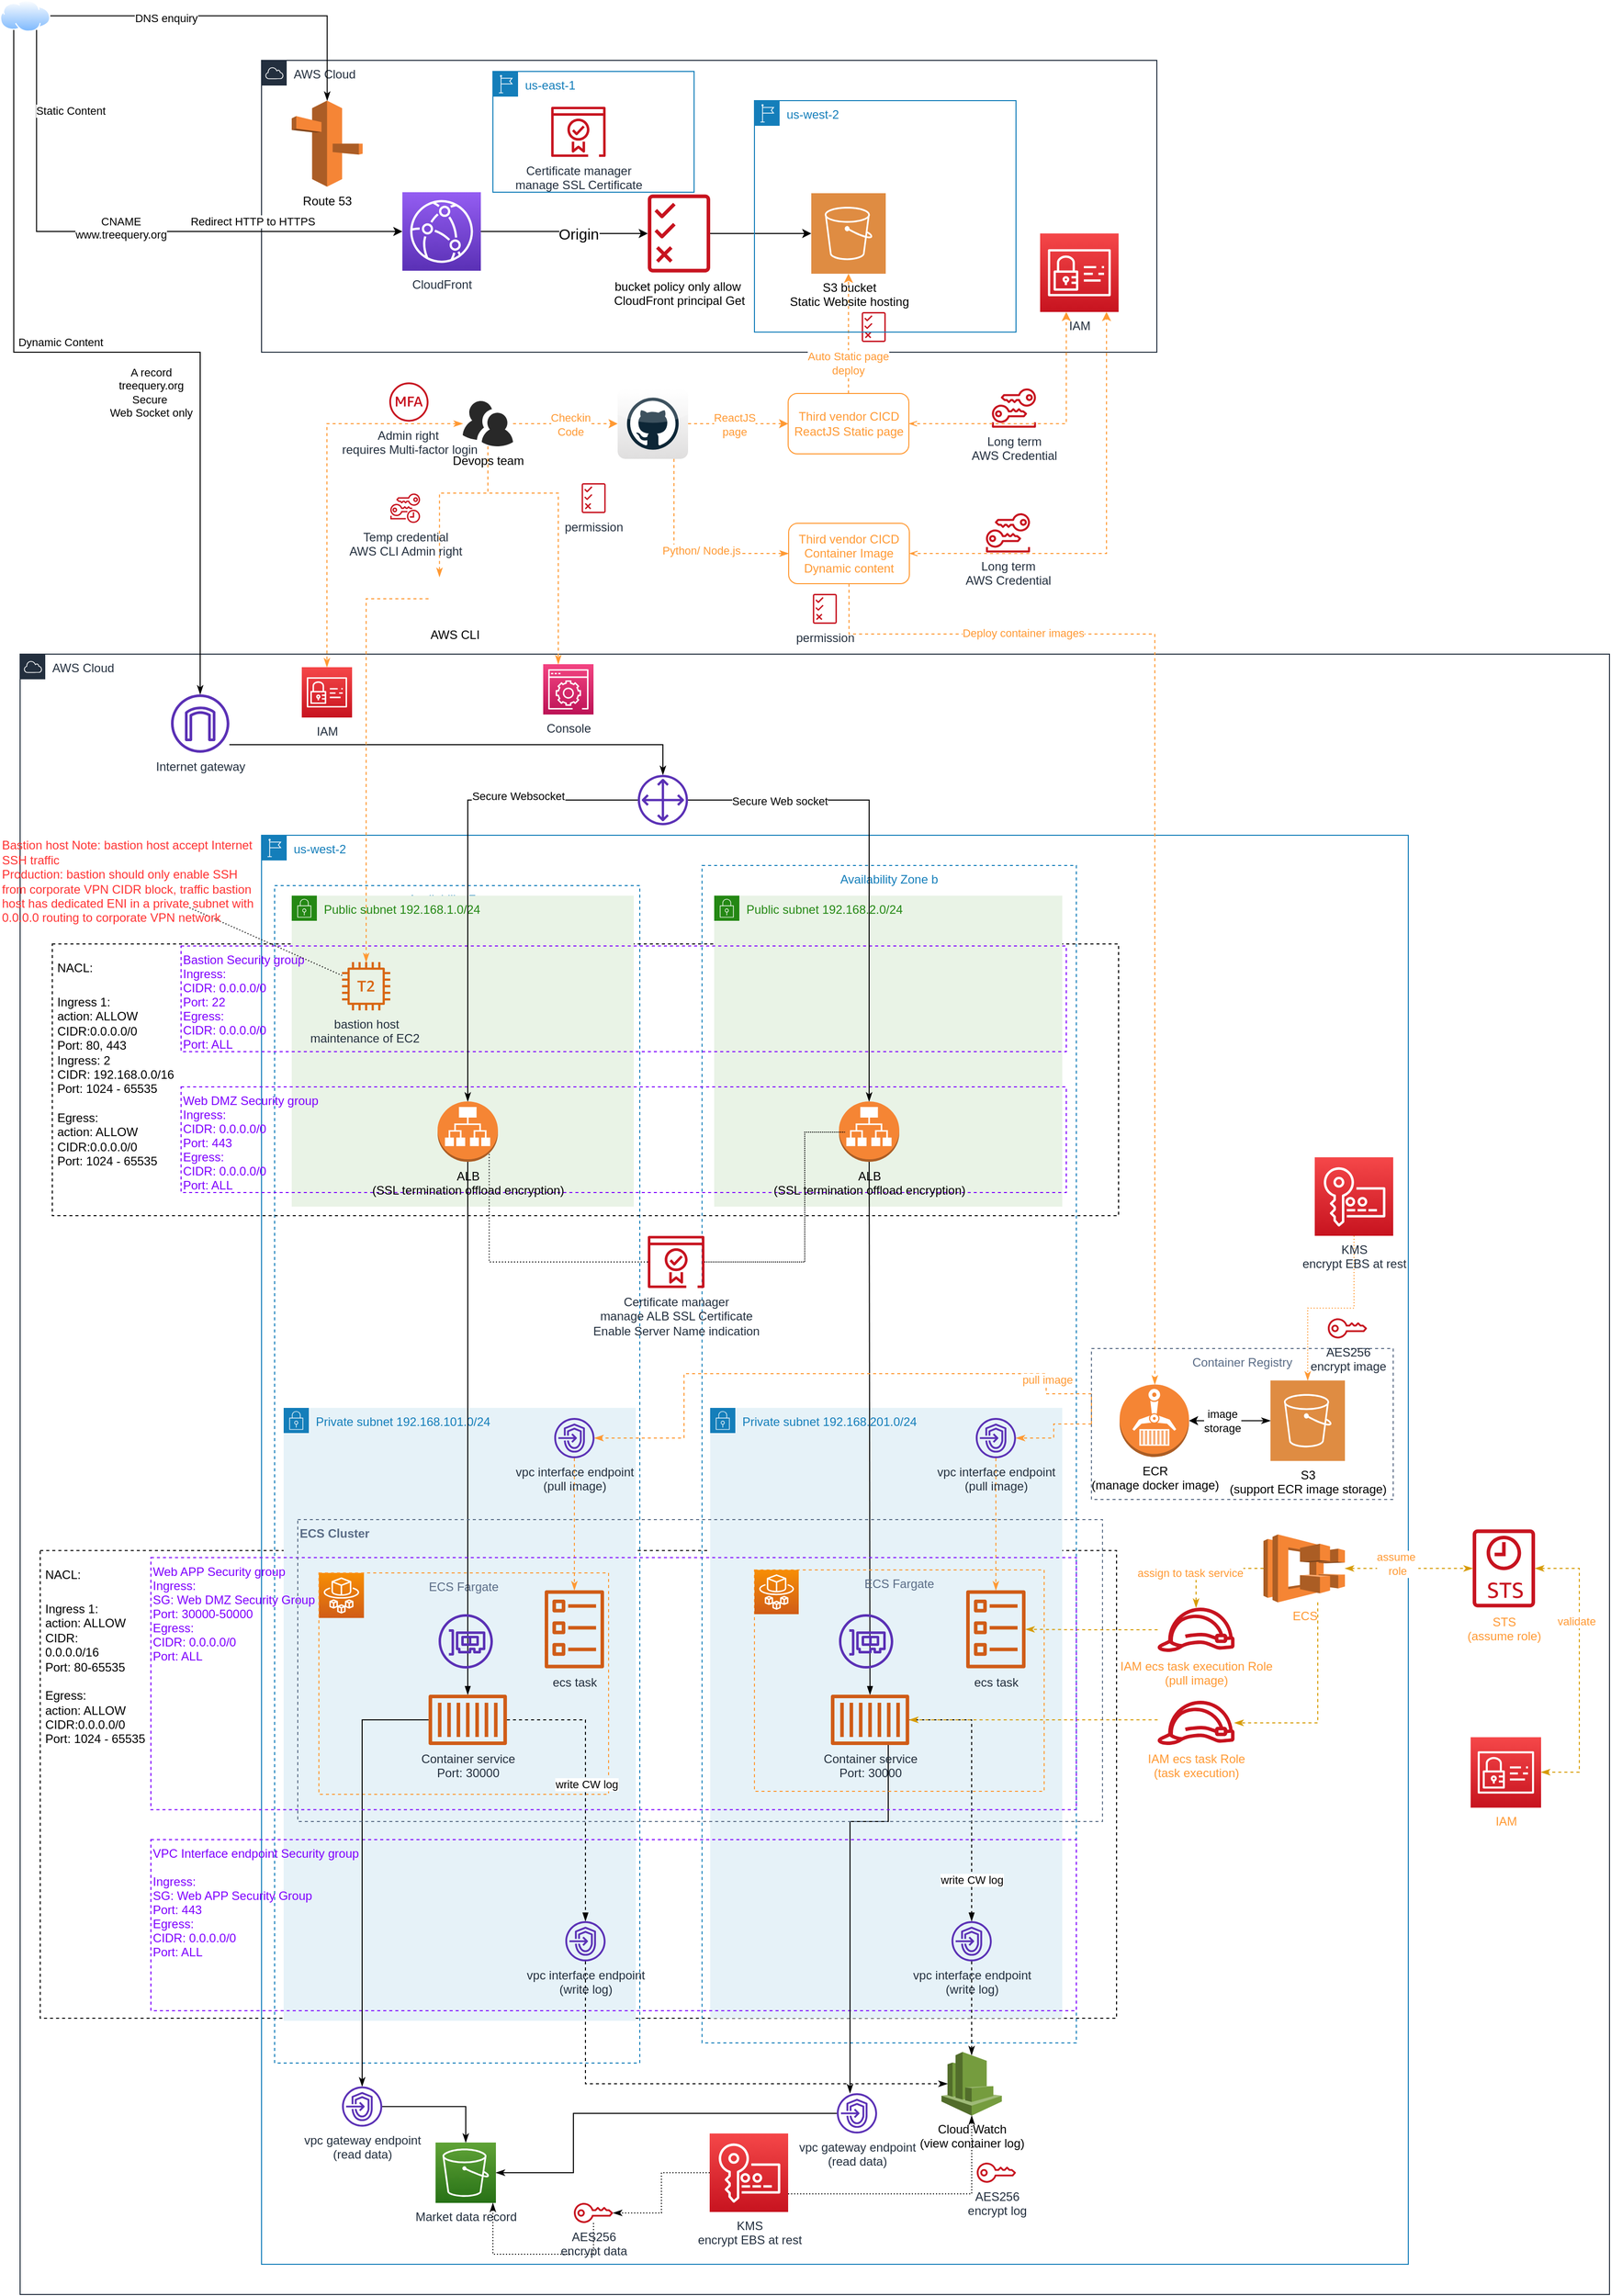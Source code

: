 <mxfile version="13.6.2" type="device"><diagram id="Ht1M8jgEwFfnCIfOTk4-" name="Page-1"><mxGraphModel dx="908" dy="-348" grid="1" gridSize="10" guides="1" tooltips="1" connect="1" arrows="1" fold="1" page="1" pageScale="1" pageWidth="1169" pageHeight="827" math="0" shadow="0"><root><mxCell id="0"/><mxCell id="1" parent="0"/><mxCell id="9s7jLulHW6AV7Eh4CrmT-153" value="AWS Cloud" style="points=[[0,0],[0.25,0],[0.5,0],[0.75,0],[1,0],[1,0.25],[1,0.5],[1,0.75],[1,1],[0.75,1],[0.5,1],[0.25,1],[0,1],[0,0.75],[0,0.5],[0,0.25]];outlineConnect=0;gradientColor=none;html=1;whiteSpace=wrap;fontSize=12;fontStyle=0;shape=mxgraph.aws4.group;grIcon=mxgraph.aws4.group_aws_cloud;strokeColor=#232F3E;fillColor=none;verticalAlign=top;align=left;spacingLeft=30;fontColor=#232F3E;dashed=0;" parent="1" vertex="1"><mxGeometry x="30" y="1510" width="1580" height="1630" as="geometry"/></mxCell><mxCell id="9s7jLulHW6AV7Eh4CrmT-40" value="&lt;h1&gt;&lt;span style=&quot;font-size: 12px ; font-weight: normal&quot;&gt;NACL:&lt;/span&gt;&lt;br&gt;&lt;/h1&gt;&lt;div&gt;&lt;span style=&quot;font-size: 12px ; font-weight: normal&quot;&gt;Ingress 1:&lt;/span&gt;&lt;/div&gt;&lt;div&gt;&lt;span style=&quot;font-size: 12px ; font-weight: normal&quot;&gt;action: ALLOW&lt;/span&gt;&lt;/div&gt;&lt;div&gt;&lt;span style=&quot;font-size: 12px ; font-weight: normal&quot;&gt;CIDR:&lt;/span&gt;&lt;/div&gt;0.0.0.0/16&lt;div&gt;&lt;span style=&quot;font-size: 12px ; font-weight: normal&quot;&gt;Port: 80-65535&lt;/span&gt;&lt;/div&gt;&lt;div&gt;&lt;span style=&quot;font-size: 12px ; font-weight: normal&quot;&gt;&lt;br&gt;&lt;/span&gt;&lt;/div&gt;&lt;div&gt;&lt;span style=&quot;font-size: 12px ; font-weight: normal&quot;&gt;Egress:&lt;/span&gt;&lt;/div&gt;&lt;div&gt;&lt;span style=&quot;font-size: 12px ; font-weight: normal&quot;&gt;action: ALLOW&lt;/span&gt;&lt;/div&gt;&lt;div&gt;&lt;div&gt;CIDR:0.0.0.0/0&lt;/div&gt;&lt;div&gt;Port: 1024 - 65535&lt;/div&gt;&lt;/div&gt;&lt;div&gt;&lt;span style=&quot;color: rgba(0 , 0 , 0 , 0) ; font-family: monospace ; font-size: 0px&quot;&gt;%3CmxGraphModel%3E%3Croot%3E%3CmxCell%20id%3D%220%22%2F%3E%3CmxCell%20id%3D%221%22%20parent%3D%220%22%2F%3E%3CmxCell%20id%3D%222%22%20value%3D%22Public%20subnet%20%26lt%3Bspan%20id%3D%26quot%3BCidrBlock%26quot%3B%20class%3D%26quot%3B%26quot%3B%26gt%3B192.168.2.0%2F24%26lt%3B%2Fspan%26gt%3B%22%20style%3D%22points%3D%5B%5B0%2C0%5D%2C%5B0.25%2C0%5D%2C%5B0.5%2C0%5D%2C%5B0.75%2C0%5D%2C%5B1%2C0%5D%2C%5B1%2C0.25%5D%2C%5B1%2C0.5%5D%2C%5B1%2C0.75%5D%2C%5B1%2C1%5D%2C%5B0.75%2C1%5D%2C%5B0.5%2C1%5D%2C%5B0.25%2C1%5D%2C%5B0%2C1%5D%2C%5B0%2C0.75%5D%2C%5B0%2C0.5%5D%2C%5B0%2C0.25%5D%5D%3BoutlineConnect%3D0%3BgradientColor%3Dnone%3Bhtml%3D1%3BwhiteSpace%3Dwrap%3BfontSize%3D12%3BfontStyle%3D0%3Bshape%3Dmxgraph.aws4.group%3BgrIcon%3Dmxgraph.aws4.group_security_group%3BgrStroke%3D0%3BstrokeColor%3D%23248814%3BfillColor%3D%23E9F3E6%3BverticalAlign%3Dtop%3Balign%3Dleft%3BspacingLeft%3D30%3BfontColor%3D%23248814%3Bdashed%3D0%3B%22%20vertex%3D%221%22%20parent%3D%221%22%3E%3CmxGeometry%20x%3D%221228%22%20y%3D%221776%22%20width%3D%22212%22%20height%3D%22270%22%20as%3D%22geometry%22%2F%3E%3C%2FmxCell%3E%3C%2Froot%3E%3C%2FmxGraphModel%3E&lt;/span&gt;&lt;span style=&quot;font-size: 12px ; font-weight: normal&quot;&gt;&lt;br&gt;&lt;/span&gt;&lt;/div&gt;" style="text;html=1;fillColor=none;spacing=5;spacingTop=-20;whiteSpace=wrap;overflow=hidden;rounded=0;dashed=1;strokeColor=#000000;" parent="1" vertex="1"><mxGeometry x="50" y="2400.75" width="1070" height="464.75" as="geometry"/></mxCell><mxCell id="9s7jLulHW6AV7Eh4CrmT-139" value="us-west-2" style="points=[[0,0],[0.25,0],[0.5,0],[0.75,0],[1,0],[1,0.25],[1,0.5],[1,0.75],[1,1],[0.75,1],[0.5,1],[0.25,1],[0,1],[0,0.75],[0,0.5],[0,0.25]];outlineConnect=0;gradientColor=none;html=1;whiteSpace=wrap;fontSize=12;fontStyle=0;shape=mxgraph.aws4.group;grIcon=mxgraph.aws4.group_region;strokeColor=#147EBA;fillColor=none;verticalAlign=top;align=left;spacingLeft=30;fontColor=#147EBA;dashed=0;" parent="1" vertex="1"><mxGeometry x="270" y="1690" width="1140" height="1420" as="geometry"/></mxCell><mxCell id="GlwkWZn54-oPr6vUu2Cj-5" value="Private subnet &lt;span id=&quot;CidrBlock&quot; class=&quot;&quot;&gt;192.168.201.0/24&lt;/span&gt;" style="points=[[0,0],[0.25,0],[0.5,0],[0.75,0],[1,0],[1,0.25],[1,0.5],[1,0.75],[1,1],[0.75,1],[0.5,1],[0.25,1],[0,1],[0,0.75],[0,0.5],[0,0.25]];outlineConnect=0;gradientColor=none;html=1;whiteSpace=wrap;fontSize=12;fontStyle=0;shape=mxgraph.aws4.group;grIcon=mxgraph.aws4.group_security_group;grStroke=0;strokeColor=#147EBA;fillColor=#E6F2F8;verticalAlign=top;align=left;spacingLeft=30;fontColor=#147EBA;dashed=0;" parent="1" vertex="1"><mxGeometry x="716" y="2259" width="350" height="606.5" as="geometry"/></mxCell><mxCell id="GlwkWZn54-oPr6vUu2Cj-3" value="Availability Zone b" style="fillColor=none;strokeColor=#147EBA;dashed=1;verticalAlign=top;fontStyle=0;fontColor=#147EBA;" parent="1" vertex="1"><mxGeometry x="707.91" y="1720" width="372.09" height="1170" as="geometry"/></mxCell><mxCell id="GlwkWZn54-oPr6vUu2Cj-8" value="Private subnet &lt;span id=&quot;CidrBlock&quot; class=&quot;&quot;&gt;192.168.101.0/24&lt;/span&gt;" style="points=[[0,0],[0.25,0],[0.5,0],[0.75,0],[1,0],[1,0.25],[1,0.5],[1,0.75],[1,1],[0.75,1],[0.5,1],[0.25,1],[0,1],[0,0.75],[0,0.5],[0,0.25]];outlineConnect=0;gradientColor=none;html=1;whiteSpace=wrap;fontSize=12;fontStyle=0;shape=mxgraph.aws4.group;grIcon=mxgraph.aws4.group_security_group;grStroke=0;strokeColor=#147EBA;fillColor=#E6F2F8;verticalAlign=top;align=left;spacingLeft=30;fontColor=#147EBA;dashed=0;" parent="1" vertex="1"><mxGeometry x="292" y="2259" width="350" height="609" as="geometry"/></mxCell><mxCell id="9s7jLulHW6AV7Eh4CrmT-48" value="VPC Interface endpoint Security group&#10;&#10;Ingress:&#10;SG: Web APP Security Group&#10;Port: 443&#10;Egress:&#10;CIDR: 0.0.0.0/0&#10;Port: ALL" style="fillColor=none;dashed=1;verticalAlign=top;fontStyle=0;align=left;strokeColor=#7F00FF;fontColor=#7F00FF;" parent="1" vertex="1"><mxGeometry x="160" y="2688" width="920" height="170" as="geometry"/></mxCell><mxCell id="_KgO3uXoz5RW3eW3ysJW-6" value="" style="group" parent="1" vertex="1" connectable="0"><mxGeometry x="327" y="2423" width="779" height="487" as="geometry"/></mxCell><mxCell id="GlwkWZn54-oPr6vUu2Cj-2" value="Availability Zone a" style="fillColor=none;strokeColor=#147EBA;dashed=1;verticalAlign=top;fontStyle=0;fontColor=#147EBA;" parent="_KgO3uXoz5RW3eW3ysJW-6" vertex="1"><mxGeometry x="-44" y="-683" width="363" height="1170" as="geometry"/></mxCell><mxCell id="_KgO3uXoz5RW3eW3ysJW-2" value="" style="outlineConnect=0;fontColor=#232F3E;gradientColor=#F78E04;gradientDirection=north;fillColor=#D05C17;strokeColor=#ffffff;dashed=0;verticalLabelPosition=bottom;verticalAlign=top;align=center;html=1;fontSize=12;fontStyle=0;aspect=fixed;shape=mxgraph.aws4.resourceIcon;resIcon=mxgraph.aws4.fargate;" parent="_KgO3uXoz5RW3eW3ysJW-6" vertex="1"><mxGeometry width="44.795" height="44.795" as="geometry"/></mxCell><mxCell id="_KgO3uXoz5RW3eW3ysJW-5" value="ECS Fargate" style="fillColor=none;dashed=1;verticalAlign=top;fontStyle=0;fontColor=#5A6C86;strokeColor=#FF9933;" parent="_KgO3uXoz5RW3eW3ysJW-6" vertex="1"><mxGeometry width="288" height="220" as="geometry"/></mxCell><mxCell id="_KgO3uXoz5RW3eW3ysJW-3" value="ecs task" style="outlineConnect=0;fontColor=#232F3E;gradientColor=none;fillColor=#D05C17;strokeColor=none;dashed=0;verticalLabelPosition=bottom;verticalAlign=top;align=center;html=1;fontSize=12;fontStyle=0;aspect=fixed;pointerEvents=1;shape=mxgraph.aws4.ecs_task;" parent="_KgO3uXoz5RW3eW3ysJW-6" vertex="1"><mxGeometry x="224.49" y="17" width="59" height="78" as="geometry"/></mxCell><mxCell id="9s7jLulHW6AV7Eh4CrmT-31" value="&lt;h1&gt;&lt;span style=&quot;font-size: 12px ; font-weight: normal&quot;&gt;NACL:&lt;/span&gt;&lt;br&gt;&lt;/h1&gt;&lt;div&gt;&lt;span style=&quot;font-size: 12px ; font-weight: normal&quot;&gt;Ingress 1:&lt;/span&gt;&lt;/div&gt;&lt;div&gt;&lt;span style=&quot;font-size: 12px ; font-weight: normal&quot;&gt;action: ALLOW&lt;/span&gt;&lt;/div&gt;&lt;div&gt;&lt;span style=&quot;font-size: 12px ; font-weight: normal&quot;&gt;CIDR:0.0.0.0/0&lt;/span&gt;&lt;/div&gt;&lt;div&gt;&lt;span style=&quot;font-size: 12px ; font-weight: normal&quot;&gt;Port: 80, 443&lt;/span&gt;&lt;/div&gt;&lt;div&gt;Ingress: 2&lt;/div&gt;&lt;div&gt;CIDR: 192.168.0.0/16&lt;/div&gt;&lt;div&gt;Port: 1024 - 65535&lt;/div&gt;&lt;div&gt;&lt;span style=&quot;font-size: 12px ; font-weight: normal&quot;&gt;&lt;br&gt;&lt;/span&gt;&lt;/div&gt;&lt;div&gt;&lt;span style=&quot;font-size: 12px ; font-weight: normal&quot;&gt;Egress:&lt;/span&gt;&lt;/div&gt;&lt;div&gt;action: ALLOW&lt;/div&gt;&lt;div&gt;&lt;div&gt;CIDR:0.0.0.0/0&lt;/div&gt;&lt;div&gt;Port: 1024 - 65535&lt;/div&gt;&lt;/div&gt;&lt;div&gt;&lt;span style=&quot;color: rgba(0 , 0 , 0 , 0) ; font-family: monospace ; font-size: 0px&quot;&gt;%3CmxGraphModel%3E%3Croot%3E%3CmxCell%20id%3D%220%22%2F%3E%3CmxCell%20id%3D%221%22%20parent%3D%220%22%2F%3E%3CmxCell%20id%3D%222%22%20value%3D%22Public%20subnet%20%26lt%3Bspan%20id%3D%26quot%3BCidrBlock%26quot%3B%20class%3D%26quot%3B%26quot%3B%26gt%3B192.168.2.0%2F24%26lt%3B%2Fspan%26gt%3B%22%20style%3D%22points%3D%5B%5B0%2C0%5D%2C%5B0.25%2C0%5D%2C%5B0.5%2C0%5D%2C%5B0.75%2C0%5D%2C%5B1%2C0%5D%2C%5B1%2C0.25%5D%2C%5B1%2C0.5%5D%2C%5B1%2C0.75%5D%2C%5B1%2C1%5D%2C%5B0.75%2C1%5D%2C%5B0.5%2C1%5D%2C%5B0.25%2C1%5D%2C%5B0%2C1%5D%2C%5B0%2C0.75%5D%2C%5B0%2C0.5%5D%2C%5B0%2C0.25%5D%5D%3BoutlineConnect%3D0%3BgradientColor%3Dnone%3Bhtml%3D1%3BwhiteSpace%3Dwrap%3BfontSize%3D12%3BfontStyle%3D0%3Bshape%3Dmxgraph.aws4.group%3BgrIcon%3Dmxgraph.aws4.group_security_group%3BgrStroke%3D0%3BstrokeColor%3D%23248814%3BfillColor%3D%23E9F3E6%3BverticalAlign%3Dtop%3Balign%3Dleft%3BspacingLeft%3D30%3BfontColor%3D%23248814%3Bdashed%3D0%3B%22%20vertex%3D%221%22%20parent%3D%221%22%3E%3CmxGeometry%20x%3D%221228%22%20y%3D%221776%22%20width%3D%22212%22%20height%3D%22270%22%20as%3D%22geometry%22%2F%3E%3C%2FmxCell%3E%3C%2Froot%3E%3C%2FmxGraphModel%3E&lt;/span&gt;&lt;span style=&quot;font-size: 12px ; font-weight: normal&quot;&gt;&lt;br&gt;&lt;/span&gt;&lt;/div&gt;" style="text;html=1;fillColor=none;spacing=5;spacingTop=-20;whiteSpace=wrap;overflow=hidden;rounded=0;dashed=1;strokeColor=#000000;" parent="1" vertex="1"><mxGeometry x="62" y="1798" width="1060" height="270" as="geometry"/></mxCell><mxCell id="9s7jLulHW6AV7Eh4CrmT-30" value="Public subnet &lt;span id=&quot;CidrBlock&quot; class=&quot;&quot;&gt;192.168.2.0/24&lt;/span&gt;" style="points=[[0,0],[0.25,0],[0.5,0],[0.75,0],[1,0],[1,0.25],[1,0.5],[1,0.75],[1,1],[0.75,1],[0.5,1],[0.25,1],[0,1],[0,0.75],[0,0.5],[0,0.25]];outlineConnect=0;gradientColor=none;html=1;whiteSpace=wrap;fontSize=12;fontStyle=0;shape=mxgraph.aws4.group;grIcon=mxgraph.aws4.group_security_group;grStroke=0;strokeColor=#248814;fillColor=#E9F3E6;verticalAlign=top;align=left;spacingLeft=30;fontColor=#248814;dashed=0;" parent="1" vertex="1"><mxGeometry x="720" y="1750" width="346" height="309" as="geometry"/></mxCell><mxCell id="GlwkWZn54-oPr6vUu2Cj-4" value="Public subnet &lt;span id=&quot;CidrBlock&quot; class=&quot;&quot;&gt;192.168.1.0/24&lt;/span&gt;" style="points=[[0,0],[0.25,0],[0.5,0],[0.75,0],[1,0],[1,0.25],[1,0.5],[1,0.75],[1,1],[0.75,1],[0.5,1],[0.25,1],[0,1],[0,0.75],[0,0.5],[0,0.25]];outlineConnect=0;gradientColor=none;html=1;whiteSpace=wrap;fontSize=12;fontStyle=0;shape=mxgraph.aws4.group;grIcon=mxgraph.aws4.group_security_group;grStroke=0;strokeColor=#248814;fillColor=#E9F3E6;verticalAlign=top;align=left;spacingLeft=30;fontColor=#248814;dashed=0;" parent="1" vertex="1"><mxGeometry x="300" y="1750" width="340" height="309" as="geometry"/></mxCell><mxCell id="4BcLreimF2q38riagAxe-45" value="Web DMZ Security group&#10;Ingress:&#10;CIDR: 0.0.0.0/0&#10;Port: 443&#10;Egress:&#10;CIDR: 0.0.0.0/0&#10;Port: ALL" style="fillColor=none;dashed=1;verticalAlign=top;fontStyle=0;align=left;fontColor=#7F00FF;strokeColor=#7F00FF;" parent="1" vertex="1"><mxGeometry x="190" y="1940" width="880" height="105" as="geometry"/></mxCell><mxCell id="9s7jLulHW6AV7Eh4CrmT-35" value="Bastion Security group&#10;Ingress:&#10;CIDR: 0.0.0.0/0&#10;Port: 22&#10;Egress:&#10;CIDR: 0.0.0.0/0&#10;Port: ALL" style="fillColor=none;dashed=1;verticalAlign=top;fontStyle=0;align=left;fontColor=#7F00FF;strokeColor=#7F00FF;" parent="1" vertex="1"><mxGeometry x="190" y="1800" width="880" height="105" as="geometry"/></mxCell><mxCell id="9s7jLulHW6AV7Eh4CrmT-27" value="AWS Cloud" style="points=[[0,0],[0.25,0],[0.5,0],[0.75,0],[1,0],[1,0.25],[1,0.5],[1,0.75],[1,1],[0.75,1],[0.5,1],[0.25,1],[0,1],[0,0.75],[0,0.5],[0,0.25]];outlineConnect=0;gradientColor=none;html=1;whiteSpace=wrap;fontSize=12;fontStyle=0;shape=mxgraph.aws4.group;grIcon=mxgraph.aws4.group_aws_cloud;strokeColor=#232F3E;fillColor=none;verticalAlign=top;align=left;spacingLeft=30;fontColor=#232F3E;dashed=0;" parent="1" vertex="1"><mxGeometry x="270" y="920" width="890" height="290" as="geometry"/></mxCell><mxCell id="9s7jLulHW6AV7Eh4CrmT-136" style="edgeStyle=orthogonalEdgeStyle;rounded=0;orthogonalLoop=1;jettySize=auto;html=1;startArrow=none;startFill=0;endArrow=classicThin;endFill=1;fontColor=#000000;" parent="1" source="GlwkWZn54-oPr6vUu2Cj-14" target="GlwkWZn54-oPr6vUu2Cj-17" edge="1"><mxGeometry relative="1" as="geometry"><Array as="points"><mxPoint x="669" y="1600"/></Array></mxGeometry></mxCell><mxCell id="GlwkWZn54-oPr6vUu2Cj-14" value="Internet gateway" style="outlineConnect=0;fontColor=#232F3E;gradientColor=none;fillColor=#5A30B5;strokeColor=none;dashed=0;verticalLabelPosition=bottom;verticalAlign=top;align=center;html=1;fontSize=12;fontStyle=0;aspect=fixed;pointerEvents=1;shape=mxgraph.aws4.internet_gateway;" parent="1" vertex="1"><mxGeometry x="180" y="1550" width="58" height="58" as="geometry"/></mxCell><mxCell id="9s7jLulHW6AV7Eh4CrmT-86" style="edgeStyle=orthogonalEdgeStyle;rounded=0;orthogonalLoop=1;jettySize=auto;html=1;startArrow=none;startFill=0;endArrow=classicThin;endFill=1;fontColor=#7F00FF;" parent="1" source="GlwkWZn54-oPr6vUu2Cj-17" target="9s7jLulHW6AV7Eh4CrmT-32" edge="1"><mxGeometry relative="1" as="geometry"/></mxCell><mxCell id="9s7jLulHW6AV7Eh4CrmT-133" value="Secure Websocket" style="edgeLabel;html=1;align=center;verticalAlign=middle;resizable=0;points=[];fontColor=#000000;" parent="9s7jLulHW6AV7Eh4CrmT-86" vertex="1" connectable="0"><mxGeometry x="-0.491" y="-4" relative="1" as="geometry"><mxPoint as="offset"/></mxGeometry></mxCell><mxCell id="9s7jLulHW6AV7Eh4CrmT-87" style="edgeStyle=orthogonalEdgeStyle;rounded=0;orthogonalLoop=1;jettySize=auto;html=1;entryX=0.5;entryY=0;entryDx=0;entryDy=0;entryPerimeter=0;startArrow=none;startFill=0;endArrow=classicThin;endFill=1;fontColor=#7F00FF;" parent="1" source="GlwkWZn54-oPr6vUu2Cj-17" target="9s7jLulHW6AV7Eh4CrmT-33" edge="1"><mxGeometry relative="1" as="geometry"/></mxCell><mxCell id="9s7jLulHW6AV7Eh4CrmT-134" value="Secure Web socket" style="edgeLabel;html=1;align=center;verticalAlign=middle;resizable=0;points=[];fontColor=#000000;" parent="9s7jLulHW6AV7Eh4CrmT-87" vertex="1" connectable="0"><mxGeometry x="-0.621" y="-1" relative="1" as="geometry"><mxPoint as="offset"/></mxGeometry></mxCell><mxCell id="GlwkWZn54-oPr6vUu2Cj-17" value="" style="outlineConnect=0;fontColor=#232F3E;gradientColor=none;fillColor=#5A30B5;strokeColor=none;dashed=0;verticalLabelPosition=bottom;verticalAlign=top;align=center;html=1;fontSize=12;fontStyle=0;aspect=fixed;pointerEvents=1;shape=mxgraph.aws4.customer_gateway;" parent="1" vertex="1"><mxGeometry x="644" y="1630" width="50" height="50" as="geometry"/></mxCell><mxCell id="9s7jLulHW6AV7Eh4CrmT-156" style="edgeStyle=orthogonalEdgeStyle;rounded=0;orthogonalLoop=1;jettySize=auto;html=1;startArrow=none;startFill=0;endArrow=classicThin;endFill=1;fontColor=#000000;" parent="1" source="GlwkWZn54-oPr6vUu2Cj-23" target="9s7jLulHW6AV7Eh4CrmT-155" edge="1"><mxGeometry relative="1" as="geometry"/></mxCell><mxCell id="9s7jLulHW6AV7Eh4CrmT-157" value="DNS enquiry" style="edgeLabel;html=1;align=center;verticalAlign=middle;resizable=0;points=[];fontColor=#000000;" parent="9s7jLulHW6AV7Eh4CrmT-156" vertex="1" connectable="0"><mxGeometry x="-0.362" y="-2" relative="1" as="geometry"><mxPoint as="offset"/></mxGeometry></mxCell><mxCell id="GlwkWZn54-oPr6vUu2Cj-23" value="" style="aspect=fixed;perimeter=ellipsePerimeter;html=1;align=center;shadow=0;dashed=0;spacingTop=3;image;image=img/lib/active_directory/internet_cloud.svg;" parent="1" vertex="1"><mxGeometry x="10" y="860" width="50" height="31.5" as="geometry"/></mxCell><mxCell id="9s7jLulHW6AV7Eh4CrmT-125" style="edgeStyle=orthogonalEdgeStyle;rounded=0;orthogonalLoop=1;jettySize=auto;html=1;startArrow=none;startFill=0;endArrow=classicThin;endFill=1;fontColor=#000000;exitX=0.25;exitY=1;exitDx=0;exitDy=0;" parent="1" source="GlwkWZn54-oPr6vUu2Cj-23" target="GlwkWZn54-oPr6vUu2Cj-14" edge="1"><mxGeometry relative="1" as="geometry"><mxPoint x="90" y="1190" as="sourcePoint"/><Array as="points"><mxPoint x="23" y="1210"/><mxPoint x="209" y="1210"/></Array></mxGeometry></mxCell><mxCell id="9s7jLulHW6AV7Eh4CrmT-126" value="A record&lt;br&gt;treequery.org&lt;br&gt;Secure&amp;nbsp;&lt;br&gt;Web Socket only" style="edgeLabel;html=1;align=center;verticalAlign=middle;resizable=0;points=[];fontColor=#000000;" parent="9s7jLulHW6AV7Eh4CrmT-125" vertex="1" connectable="0"><mxGeometry x="-0.156" y="-2" relative="1" as="geometry"><mxPoint x="99.52" y="37.93" as="offset"/></mxGeometry></mxCell><mxCell id="9s7jLulHW6AV7Eh4CrmT-144" value="Dynamic Content" style="edgeLabel;html=1;align=center;verticalAlign=middle;resizable=0;points=[];fontColor=#000000;" parent="9s7jLulHW6AV7Eh4CrmT-125" vertex="1" connectable="0"><mxGeometry x="-0.421" y="1" relative="1" as="geometry"><mxPoint x="45.51" y="64.92" as="offset"/></mxGeometry></mxCell><mxCell id="4BcLreimF2q38riagAxe-30" style="edgeStyle=orthogonalEdgeStyle;rounded=0;orthogonalLoop=1;jettySize=auto;html=1;endArrow=none;endFill=0;startArrow=classic;startFill=1;entryX=0.75;entryY=1;entryDx=0;entryDy=0;" parent="1" source="4BcLreimF2q38riagAxe-21" target="GlwkWZn54-oPr6vUu2Cj-23" edge="1"><mxGeometry relative="1" as="geometry"><mxPoint x="100" y="970" as="targetPoint"/></mxGeometry></mxCell><mxCell id="4BcLreimF2q38riagAxe-31" value="&lt;br&gt;CNAME&lt;br&gt;www.treequery.org" style="edgeLabel;html=1;align=center;verticalAlign=middle;resizable=0;points=[];" parent="4BcLreimF2q38riagAxe-30" vertex="1" connectable="0"><mxGeometry x="-0.504" y="2" relative="1" as="geometry"><mxPoint x="-140" y="-12.07" as="offset"/></mxGeometry></mxCell><mxCell id="4BcLreimF2q38riagAxe-42" value="Redirect HTTP to HTTPS" style="edgeLabel;html=1;align=center;verticalAlign=middle;resizable=0;points=[];" parent="4BcLreimF2q38riagAxe-30" vertex="1" connectable="0"><mxGeometry x="0.153" y="2" relative="1" as="geometry"><mxPoint x="175.33" y="-12.07" as="offset"/></mxGeometry></mxCell><mxCell id="9s7jLulHW6AV7Eh4CrmT-143" value="Static Content" style="edgeLabel;html=1;align=center;verticalAlign=middle;resizable=0;points=[];fontColor=#000000;" parent="4BcLreimF2q38riagAxe-30" vertex="1" connectable="0"><mxGeometry x="-0.339" y="2" relative="1" as="geometry"><mxPoint x="-143.33" y="-122.07" as="offset"/></mxGeometry></mxCell><mxCell id="4BcLreimF2q38riagAxe-36" style="edgeStyle=orthogonalEdgeStyle;rounded=0;orthogonalLoop=1;jettySize=auto;html=1;startArrow=none;startFill=0;endArrow=classic;endFill=1;" parent="1" source="4BcLreimF2q38riagAxe-21" target="9s7jLulHW6AV7Eh4CrmT-10" edge="1"><mxGeometry relative="1" as="geometry"/></mxCell><mxCell id="4BcLreimF2q38riagAxe-37" value="&lt;font style=&quot;font-size: 15px&quot;&gt;Origin&lt;/font&gt;" style="edgeLabel;html=1;align=center;verticalAlign=middle;resizable=0;points=[];" parent="4BcLreimF2q38riagAxe-36" vertex="1" connectable="0"><mxGeometry x="0.171" relative="1" as="geometry"><mxPoint as="offset"/></mxGeometry></mxCell><mxCell id="4BcLreimF2q38riagAxe-21" value="CloudFront" style="outlineConnect=0;fontColor=#232F3E;gradientColor=#945DF2;gradientDirection=north;fillColor=#5A30B5;strokeColor=#ffffff;dashed=0;verticalLabelPosition=bottom;verticalAlign=top;align=center;html=1;fontSize=12;fontStyle=0;aspect=fixed;shape=mxgraph.aws4.resourceIcon;resIcon=mxgraph.aws4.cloudfront;" parent="1" vertex="1"><mxGeometry x="410" y="1051" width="78" height="78" as="geometry"/></mxCell><mxCell id="4BcLreimF2q38riagAxe-23" value="S3 bucket&lt;br&gt;Static Website hosting" style="pointerEvents=1;shadow=0;dashed=0;html=1;strokeColor=none;fillColor=#DF8C42;labelPosition=center;verticalLabelPosition=bottom;verticalAlign=top;align=center;outlineConnect=0;shape=mxgraph.veeam2.aws_s3;" parent="1" vertex="1"><mxGeometry x="816.5" y="1052" width="74" height="80" as="geometry"/></mxCell><mxCell id="9s7jLulHW6AV7Eh4CrmT-38" style="rounded=0;orthogonalLoop=1;jettySize=auto;html=1;startArrow=none;startFill=0;dashed=1;dashPattern=1 2;endArrow=none;endFill=0;" parent="1" source="4BcLreimF2q38riagAxe-50" target="9s7jLulHW6AV7Eh4CrmT-34" edge="1"><mxGeometry relative="1" as="geometry"><mxPoint x="480" y="2099" as="targetPoint"/></mxGeometry></mxCell><mxCell id="4BcLreimF2q38riagAxe-50" value="Bastion host Note: bastion host accept Internet SSH traffic&lt;br&gt;Production: bastion should only enable SSH from corporate VPN CIDR block, traffic bastion host has dedicated ENI in a private subnet with 0.0.0.0 routing to corporate VPN network" style="text;html=1;strokeColor=none;fillColor=none;align=left;verticalAlign=middle;whiteSpace=wrap;rounded=0;fontColor=#FF3333;" parent="1" vertex="1"><mxGeometry x="10" y="1710" width="260" height="52" as="geometry"/></mxCell><mxCell id="9s7jLulHW6AV7Eh4CrmT-5" value="IAM" style="outlineConnect=0;fontColor=#232F3E;gradientColor=#F54749;gradientDirection=north;fillColor=#C7131F;strokeColor=#ffffff;dashed=0;verticalLabelPosition=bottom;verticalAlign=top;align=center;html=1;fontSize=12;fontStyle=0;aspect=fixed;shape=mxgraph.aws4.resourceIcon;resIcon=mxgraph.aws4.identity_and_access_management;" parent="1" vertex="1"><mxGeometry x="1044" y="1092" width="78" height="78" as="geometry"/></mxCell><mxCell id="9s7jLulHW6AV7Eh4CrmT-6" value="Long term&lt;br&gt;AWS Credential" style="outlineConnect=0;fontColor=#232F3E;gradientColor=none;fillColor=#C7131F;strokeColor=none;dashed=0;verticalLabelPosition=bottom;verticalAlign=top;align=center;html=1;fontSize=12;fontStyle=0;aspect=fixed;pointerEvents=1;shape=mxgraph.aws4.long_term_security_credential;" parent="1" vertex="1"><mxGeometry x="995.91" y="1246" width="44.09" height="39" as="geometry"/></mxCell><mxCell id="9s7jLulHW6AV7Eh4CrmT-15" style="edgeStyle=orthogonalEdgeStyle;rounded=0;orthogonalLoop=1;jettySize=auto;html=1;entryX=0;entryY=0.5;entryDx=0;entryDy=0;fontColor=#FF9933;strokeColor=#FF9933;dashed=1;" parent="1" source="9s7jLulHW6AV7Eh4CrmT-9" target="9s7jLulHW6AV7Eh4CrmT-14" edge="1"><mxGeometry relative="1" as="geometry"/></mxCell><mxCell id="9s7jLulHW6AV7Eh4CrmT-22" value="&lt;font color=&quot;#ff9933&quot;&gt;ReactJS&lt;br&gt;page&lt;/font&gt;" style="edgeLabel;html=1;align=center;verticalAlign=middle;resizable=0;points=[];" parent="9s7jLulHW6AV7Eh4CrmT-15" vertex="1" connectable="0"><mxGeometry x="-0.078" y="-1" relative="1" as="geometry"><mxPoint as="offset"/></mxGeometry></mxCell><mxCell id="9s7jLulHW6AV7Eh4CrmT-145" style="edgeStyle=orthogonalEdgeStyle;rounded=0;orthogonalLoop=1;jettySize=auto;html=1;entryX=0;entryY=0.5;entryDx=0;entryDy=0;startArrow=none;startFill=0;endArrow=classicThin;endFill=1;fontColor=#FF9933;strokeColor=#FF9933;dashed=1;" parent="1" source="9s7jLulHW6AV7Eh4CrmT-9" target="9s7jLulHW6AV7Eh4CrmT-142" edge="1"><mxGeometry relative="1" as="geometry"><Array as="points"><mxPoint x="680" y="1410"/></Array></mxGeometry></mxCell><mxCell id="9s7jLulHW6AV7Eh4CrmT-146" value="&lt;font color=&quot;#ff9933&quot;&gt;Python/ Node.js&lt;/font&gt;" style="edgeLabel;html=1;align=center;verticalAlign=middle;resizable=0;points=[];fontColor=#000000;" parent="9s7jLulHW6AV7Eh4CrmT-145" vertex="1" connectable="0"><mxGeometry x="-0.125" y="27" relative="1" as="geometry"><mxPoint as="offset"/></mxGeometry></mxCell><mxCell id="9s7jLulHW6AV7Eh4CrmT-9" value="" style="dashed=0;outlineConnect=0;html=1;align=center;labelPosition=center;verticalLabelPosition=bottom;verticalAlign=top;shape=mxgraph.webicons.github;gradientColor=#DFDEDE" parent="1" vertex="1"><mxGeometry x="624" y="1246" width="70" height="70" as="geometry"/></mxCell><mxCell id="9s7jLulHW6AV7Eh4CrmT-24" style="edgeStyle=orthogonalEdgeStyle;rounded=0;orthogonalLoop=1;jettySize=auto;html=1;startArrow=none;startFill=0;" parent="1" source="9s7jLulHW6AV7Eh4CrmT-10" target="4BcLreimF2q38riagAxe-23" edge="1"><mxGeometry relative="1" as="geometry"/></mxCell><mxCell id="9s7jLulHW6AV7Eh4CrmT-10" value="&lt;span style=&quot;color: rgb(0 , 0 , 0)&quot;&gt;bucket policy only allow&amp;nbsp;&lt;/span&gt;&lt;br style=&quot;color: rgb(0 , 0 , 0)&quot;&gt;&lt;span style=&quot;color: rgb(0 , 0 , 0)&quot;&gt;CloudFront principal Get&lt;/span&gt;" style="outlineConnect=0;fontColor=#232F3E;gradientColor=none;fillColor=#C7131F;strokeColor=none;dashed=0;verticalLabelPosition=bottom;verticalAlign=top;align=center;html=1;fontSize=12;fontStyle=0;aspect=fixed;pointerEvents=1;shape=mxgraph.aws4.permissions;" parent="1" vertex="1"><mxGeometry x="654" y="1053" width="62" height="78" as="geometry"/></mxCell><mxCell id="9s7jLulHW6AV7Eh4CrmT-17" style="edgeStyle=orthogonalEdgeStyle;rounded=0;orthogonalLoop=1;jettySize=auto;html=1;startArrow=openThin;startFill=0;fontColor=#FF9933;strokeColor=#FF9933;dashed=1;" parent="1" source="9s7jLulHW6AV7Eh4CrmT-14" target="9s7jLulHW6AV7Eh4CrmT-5" edge="1"><mxGeometry relative="1" as="geometry"><Array as="points"><mxPoint x="1070" y="1281"/></Array></mxGeometry></mxCell><mxCell id="9s7jLulHW6AV7Eh4CrmT-18" style="edgeStyle=orthogonalEdgeStyle;rounded=0;orthogonalLoop=1;jettySize=auto;html=1;startArrow=none;startFill=0;dashed=1;strokeColor=#FF9933;" parent="1" source="9s7jLulHW6AV7Eh4CrmT-14" target="4BcLreimF2q38riagAxe-23" edge="1"><mxGeometry relative="1" as="geometry"/></mxCell><mxCell id="9s7jLulHW6AV7Eh4CrmT-19" value="&lt;font color=&quot;#ff9933&quot;&gt;Auto Static page&lt;br&gt;deploy&lt;/font&gt;" style="edgeLabel;html=1;align=center;verticalAlign=middle;resizable=0;points=[];" parent="9s7jLulHW6AV7Eh4CrmT-18" vertex="1" connectable="0"><mxGeometry x="-0.491" y="1" relative="1" as="geometry"><mxPoint as="offset"/></mxGeometry></mxCell><mxCell id="9s7jLulHW6AV7Eh4CrmT-14" value="&lt;font color=&quot;#ff9933&quot;&gt;Third vendor CICD&lt;br&gt;ReactJS Static page&lt;/font&gt;" style="rounded=1;whiteSpace=wrap;html=1;strokeColor=#FF9933;" parent="1" vertex="1"><mxGeometry x="793.5" y="1251" width="120" height="60" as="geometry"/></mxCell><mxCell id="9s7jLulHW6AV7Eh4CrmT-20" style="edgeStyle=orthogonalEdgeStyle;rounded=0;orthogonalLoop=1;jettySize=auto;html=1;startArrow=none;startFill=0;fontColor=#FF9933;strokeColor=#FF9933;dashed=1;" parent="1" source="9s7jLulHW6AV7Eh4CrmT-16" target="9s7jLulHW6AV7Eh4CrmT-9" edge="1"><mxGeometry relative="1" as="geometry"/></mxCell><mxCell id="9s7jLulHW6AV7Eh4CrmT-21" value="&lt;font color=&quot;#ff9933&quot;&gt;Checkin&lt;br&gt;Code&lt;/font&gt;" style="edgeLabel;html=1;align=center;verticalAlign=middle;resizable=0;points=[];" parent="9s7jLulHW6AV7Eh4CrmT-20" vertex="1" connectable="0"><mxGeometry x="0.096" y="-1" relative="1" as="geometry"><mxPoint as="offset"/></mxGeometry></mxCell><mxCell id="9s7jLulHW6AV7Eh4CrmT-117" style="edgeStyle=orthogonalEdgeStyle;rounded=0;orthogonalLoop=1;jettySize=auto;html=1;startArrow=classicThin;startFill=1;endArrow=classicThin;endFill=1;fontColor=#000000;strokeColor=#FF9933;dashed=1;" parent="1" source="9s7jLulHW6AV7Eh4CrmT-16" target="9s7jLulHW6AV7Eh4CrmT-63" edge="1"><mxGeometry relative="1" as="geometry"/></mxCell><mxCell id="9s7jLulHW6AV7Eh4CrmT-119" style="edgeStyle=orthogonalEdgeStyle;rounded=0;orthogonalLoop=1;jettySize=auto;html=1;entryX=0.25;entryY=0;entryDx=0;entryDy=0;startArrow=none;startFill=0;endArrow=classicThin;endFill=1;fontColor=#000000;strokeColor=#FF9933;dashed=1;" parent="1" source="9s7jLulHW6AV7Eh4CrmT-16" target="9s7jLulHW6AV7Eh4CrmT-37" edge="1"><mxGeometry relative="1" as="geometry"><Array as="points"><mxPoint x="495" y="1350"/><mxPoint x="447" y="1350"/></Array></mxGeometry></mxCell><mxCell id="9s7jLulHW6AV7Eh4CrmT-120" style="edgeStyle=orthogonalEdgeStyle;rounded=0;orthogonalLoop=1;jettySize=auto;html=1;startArrow=none;startFill=0;endArrow=classicThin;endFill=1;fontColor=#000000;strokeColor=#FF9933;dashed=1;" parent="1" source="9s7jLulHW6AV7Eh4CrmT-16" target="9s7jLulHW6AV7Eh4CrmT-62" edge="1"><mxGeometry relative="1" as="geometry"><Array as="points"><mxPoint x="495" y="1350"/><mxPoint x="565" y="1350"/></Array></mxGeometry></mxCell><mxCell id="9s7jLulHW6AV7Eh4CrmT-16" value="Devops team" style="verticalLabelPosition=bottom;html=1;fillColor=#282828;strokeColor=none;verticalAlign=top;pointerEvents=1;align=center;shape=mxgraph.cisco_safe.people_places_things_icons.icon9;" parent="1" vertex="1"><mxGeometry x="470" y="1258.5" width="50" height="45" as="geometry"/></mxCell><mxCell id="9s7jLulHW6AV7Eh4CrmT-23" value="" style="outlineConnect=0;fontColor=#232F3E;gradientColor=none;fillColor=#C7131F;strokeColor=none;dashed=0;verticalLabelPosition=bottom;verticalAlign=top;align=center;html=1;fontSize=12;fontStyle=0;aspect=fixed;pointerEvents=1;shape=mxgraph.aws4.permissions;" parent="1" vertex="1"><mxGeometry x="866.66" y="1170" width="23.84" height="30" as="geometry"/></mxCell><mxCell id="9s7jLulHW6AV7Eh4CrmT-28" value="us-west-2" style="points=[[0,0],[0.25,0],[0.5,0],[0.75,0],[1,0],[1,0.25],[1,0.5],[1,0.75],[1,1],[0.75,1],[0.5,1],[0.25,1],[0,1],[0,0.75],[0,0.5],[0,0.25]];outlineConnect=0;gradientColor=none;html=1;whiteSpace=wrap;fontSize=12;fontStyle=0;shape=mxgraph.aws4.group;grIcon=mxgraph.aws4.group_region;strokeColor=#147EBA;fillColor=none;verticalAlign=top;align=left;spacingLeft=30;fontColor=#147EBA;dashed=0;" parent="1" vertex="1"><mxGeometry x="760" y="960" width="260" height="230" as="geometry"/></mxCell><mxCell id="9s7jLulHW6AV7Eh4CrmT-29" value="us-east-1" style="points=[[0,0],[0.25,0],[0.5,0],[0.75,0],[1,0],[1,0.25],[1,0.5],[1,0.75],[1,1],[0.75,1],[0.5,1],[0.25,1],[0,1],[0,0.75],[0,0.5],[0,0.25]];outlineConnect=0;gradientColor=none;html=1;whiteSpace=wrap;fontSize=12;fontStyle=0;shape=mxgraph.aws4.group;grIcon=mxgraph.aws4.group_region;strokeColor=#147EBA;fillColor=none;verticalAlign=top;align=left;spacingLeft=30;fontColor=#147EBA;dashed=0;" parent="1" vertex="1"><mxGeometry x="500" y="931" width="200" height="120" as="geometry"/></mxCell><mxCell id="4BcLreimF2q38riagAxe-27" value="Certificate manager&lt;br&gt;manage SSL Certificate" style="outlineConnect=0;fontColor=#232F3E;gradientColor=none;fillColor=#C7131F;strokeColor=none;dashed=0;verticalLabelPosition=bottom;verticalAlign=top;align=center;html=1;fontSize=12;fontStyle=0;aspect=fixed;pointerEvents=1;shape=mxgraph.aws4.certificate_manager_2;" parent="1" vertex="1"><mxGeometry x="557.91" y="966" width="54.17" height="50" as="geometry"/></mxCell><mxCell id="9s7jLulHW6AV7Eh4CrmT-49" style="edgeStyle=none;rounded=0;orthogonalLoop=1;jettySize=auto;html=1;startArrow=none;startFill=0;endArrow=blockThin;endFill=1;" parent="1" source="9s7jLulHW6AV7Eh4CrmT-32" target="9s7jLulHW6AV7Eh4CrmT-51" edge="1"><mxGeometry relative="1" as="geometry"><mxPoint x="475" y="2419" as="targetPoint"/></mxGeometry></mxCell><mxCell id="9s7jLulHW6AV7Eh4CrmT-32" value="ALB&lt;br&gt;(SSL termination offload encryption)" style="outlineConnect=0;dashed=0;verticalLabelPosition=bottom;verticalAlign=top;align=center;html=1;shape=mxgraph.aws3.application_load_balancer;fillColor=#F58534;gradientColor=none;" parent="1" vertex="1"><mxGeometry x="445" y="1954.5" width="60" height="60" as="geometry"/></mxCell><mxCell id="9s7jLulHW6AV7Eh4CrmT-55" style="edgeStyle=none;rounded=0;orthogonalLoop=1;jettySize=auto;html=1;startArrow=none;startFill=0;endArrow=blockThin;endFill=1;" parent="1" source="9s7jLulHW6AV7Eh4CrmT-33" target="_KgO3uXoz5RW3eW3ysJW-10" edge="1"><mxGeometry relative="1" as="geometry"><mxPoint x="875" y="2419" as="targetPoint"/></mxGeometry></mxCell><mxCell id="9s7jLulHW6AV7Eh4CrmT-33" value="ALB&lt;br&gt;(SSL termination offload encryption)" style="outlineConnect=0;dashed=0;verticalLabelPosition=bottom;verticalAlign=top;align=center;html=1;shape=mxgraph.aws3.application_load_balancer;fillColor=#F58534;gradientColor=none;" parent="1" vertex="1"><mxGeometry x="844" y="1954.5" width="60" height="60" as="geometry"/></mxCell><mxCell id="9s7jLulHW6AV7Eh4CrmT-34" value="bastion host&lt;br&gt;maintenance of EC2&amp;nbsp;" style="outlineConnect=0;fontColor=#232F3E;gradientColor=none;fillColor=#D86613;strokeColor=none;dashed=0;verticalLabelPosition=bottom;verticalAlign=top;align=center;html=1;fontSize=12;fontStyle=0;aspect=fixed;pointerEvents=1;shape=mxgraph.aws4.t2_instance;" parent="1" vertex="1"><mxGeometry x="350" y="1816" width="48" height="48" as="geometry"/></mxCell><mxCell id="9s7jLulHW6AV7Eh4CrmT-116" style="edgeStyle=orthogonalEdgeStyle;rounded=0;orthogonalLoop=1;jettySize=auto;html=1;startArrow=none;startFill=0;endArrow=classicThin;endFill=1;fontColor=#000000;strokeColor=#FF9933;dashed=1;" parent="1" source="9s7jLulHW6AV7Eh4CrmT-37" target="9s7jLulHW6AV7Eh4CrmT-34" edge="1"><mxGeometry relative="1" as="geometry"/></mxCell><mxCell id="9s7jLulHW6AV7Eh4CrmT-37" value="AWS CLI" style="shape=image;html=1;verticalAlign=top;verticalLabelPosition=bottom;labelBackgroundColor=#ffffff;imageAspect=0;aspect=fixed;image=https://cdn2.iconfinder.com/data/icons/whcompare-blue-green-web-hosting-1/453/ssh-128.png;dashed=1;strokeColor=#FF3333;align=left;" parent="1" vertex="1"><mxGeometry x="436" y="1433.25" width="43.5" height="43.5" as="geometry"/></mxCell><mxCell id="9s7jLulHW6AV7Eh4CrmT-58" style="edgeStyle=orthogonalEdgeStyle;rounded=0;orthogonalLoop=1;jettySize=auto;html=1;startArrow=none;startFill=0;endArrow=blockThin;endFill=1;fontColor=#7F00FF;dashed=1;" parent="1" source="9s7jLulHW6AV7Eh4CrmT-51" target="9s7jLulHW6AV7Eh4CrmT-46" edge="1"><mxGeometry relative="1" as="geometry"><mxPoint x="540" y="2533.5" as="sourcePoint"/></mxGeometry></mxCell><mxCell id="9s7jLulHW6AV7Eh4CrmT-60" value="&lt;font color=&quot;#000000&quot;&gt;write CW log&lt;/font&gt;" style="edgeLabel;html=1;align=center;verticalAlign=middle;resizable=0;points=[];fontColor=#7F00FF;" parent="9s7jLulHW6AV7Eh4CrmT-58" vertex="1" connectable="0"><mxGeometry x="0.015" y="1" relative="1" as="geometry"><mxPoint y="1" as="offset"/></mxGeometry></mxCell><mxCell id="9s7jLulHW6AV7Eh4CrmT-76" style="edgeStyle=orthogonalEdgeStyle;rounded=0;orthogonalLoop=1;jettySize=auto;html=1;entryX=0.1;entryY=0.5;entryDx=0;entryDy=0;entryPerimeter=0;startArrow=none;startFill=0;endArrow=classicThin;endFill=1;fontColor=#7F00FF;dashed=1;" parent="1" source="9s7jLulHW6AV7Eh4CrmT-46" target="9s7jLulHW6AV7Eh4CrmT-67" edge="1"><mxGeometry relative="1" as="geometry"><Array as="points"><mxPoint x="592" y="2931"/></Array></mxGeometry></mxCell><mxCell id="9s7jLulHW6AV7Eh4CrmT-46" value="vpc interface endpoint&lt;br&gt;(write log)" style="outlineConnect=0;fontColor=#232F3E;gradientColor=none;fillColor=#5A30B5;strokeColor=none;dashed=0;verticalLabelPosition=bottom;verticalAlign=top;align=center;html=1;fontSize=12;fontStyle=0;aspect=fixed;pointerEvents=1;shape=mxgraph.aws4.endpoints;" parent="1" vertex="1"><mxGeometry x="572" y="2769" width="40" height="40" as="geometry"/></mxCell><mxCell id="9s7jLulHW6AV7Eh4CrmT-77" style="edgeStyle=orthogonalEdgeStyle;rounded=0;orthogonalLoop=1;jettySize=auto;html=1;entryX=0.5;entryY=0.05;entryDx=0;entryDy=0;entryPerimeter=0;startArrow=none;startFill=0;endArrow=classicThin;endFill=1;fontColor=#7F00FF;dashed=1;" parent="1" source="9s7jLulHW6AV7Eh4CrmT-47" target="9s7jLulHW6AV7Eh4CrmT-67" edge="1"><mxGeometry relative="1" as="geometry"/></mxCell><mxCell id="9s7jLulHW6AV7Eh4CrmT-47" value="vpc interface endpoint&lt;br&gt;(write log)" style="outlineConnect=0;fontColor=#232F3E;gradientColor=none;fillColor=#5A30B5;strokeColor=none;dashed=0;verticalLabelPosition=bottom;verticalAlign=top;align=center;html=1;fontSize=12;fontStyle=0;aspect=fixed;pointerEvents=1;shape=mxgraph.aws4.endpoints;" parent="1" vertex="1"><mxGeometry x="955.91" y="2769" width="40" height="40" as="geometry"/></mxCell><mxCell id="9s7jLulHW6AV7Eh4CrmT-110" style="edgeStyle=orthogonalEdgeStyle;rounded=0;orthogonalLoop=1;jettySize=auto;html=1;startArrow=none;startFill=0;endArrow=classicThin;endFill=1;fontColor=#000000;" parent="1" source="9s7jLulHW6AV7Eh4CrmT-51" target="9s7jLulHW6AV7Eh4CrmT-108" edge="1"><mxGeometry relative="1" as="geometry"/></mxCell><mxCell id="9s7jLulHW6AV7Eh4CrmT-51" value="Container service&lt;br&gt;Port: 30000" style="outlineConnect=0;fontColor=#232F3E;gradientColor=none;fillColor=#D05C17;strokeColor=none;dashed=0;verticalLabelPosition=bottom;verticalAlign=top;align=center;html=1;fontSize=12;fontStyle=0;aspect=fixed;pointerEvents=1;shape=mxgraph.aws4.container_1;" parent="1" vertex="1"><mxGeometry x="436" y="2544" width="78" height="50" as="geometry"/></mxCell><mxCell id="9s7jLulHW6AV7Eh4CrmT-59" style="edgeStyle=orthogonalEdgeStyle;rounded=0;orthogonalLoop=1;jettySize=auto;html=1;startArrow=none;startFill=0;endArrow=blockThin;endFill=1;fontColor=#7F00FF;dashed=1;" parent="1" source="_KgO3uXoz5RW3eW3ysJW-10" target="9s7jLulHW6AV7Eh4CrmT-47" edge="1"><mxGeometry relative="1" as="geometry"><mxPoint x="940" y="2531" as="sourcePoint"/></mxGeometry></mxCell><mxCell id="9s7jLulHW6AV7Eh4CrmT-61" value="&lt;font color=&quot;#000000&quot;&gt;write CW log&lt;br&gt;&lt;/font&gt;" style="edgeLabel;html=1;align=center;verticalAlign=middle;resizable=0;points=[];fontColor=#7F00FF;" parent="9s7jLulHW6AV7Eh4CrmT-59" vertex="1" connectable="0"><mxGeometry x="0.688" relative="1" as="geometry"><mxPoint as="offset"/></mxGeometry></mxCell><mxCell id="9s7jLulHW6AV7Eh4CrmT-112" value="" style="edgeStyle=orthogonalEdgeStyle;rounded=0;orthogonalLoop=1;jettySize=auto;html=1;startArrow=none;startFill=0;endArrow=classicThin;endFill=1;fontColor=#000000;" parent="1" source="_KgO3uXoz5RW3eW3ysJW-10" target="9s7jLulHW6AV7Eh4CrmT-109" edge="1"><mxGeometry relative="1" as="geometry"><mxPoint x="890.09" y="2640" as="sourcePoint"/><Array as="points"><mxPoint x="893" y="2670"/><mxPoint x="855" y="2670"/></Array></mxGeometry></mxCell><mxCell id="9s7jLulHW6AV7Eh4CrmT-62" value="Console" style="outlineConnect=0;fontColor=#232F3E;gradientColor=#F34482;gradientDirection=north;fillColor=#BC1356;strokeColor=#ffffff;dashed=0;verticalLabelPosition=bottom;verticalAlign=top;align=center;html=1;fontSize=12;fontStyle=0;aspect=fixed;shape=mxgraph.aws4.resourceIcon;resIcon=mxgraph.aws4.management_console;" parent="1" vertex="1"><mxGeometry x="550" y="1520" width="50" height="50" as="geometry"/></mxCell><mxCell id="9s7jLulHW6AV7Eh4CrmT-63" value="IAM" style="outlineConnect=0;fontColor=#232F3E;gradientColor=#F54749;gradientDirection=north;fillColor=#C7131F;strokeColor=#ffffff;dashed=0;verticalLabelPosition=bottom;verticalAlign=top;align=center;html=1;fontSize=12;fontStyle=0;aspect=fixed;shape=mxgraph.aws4.resourceIcon;resIcon=mxgraph.aws4.identity_and_access_management;" parent="1" vertex="1"><mxGeometry x="310" y="1523" width="50" height="50" as="geometry"/></mxCell><mxCell id="9s7jLulHW6AV7Eh4CrmT-78" style="edgeStyle=orthogonalEdgeStyle;rounded=0;orthogonalLoop=1;jettySize=auto;html=1;startArrow=none;startFill=0;endArrow=classicThin;endFill=1;fontColor=#7F00FF;dashed=1;exitX=0;exitY=0.5;exitDx=0;exitDy=0;strokeColor=#FF9933;" parent="1" source="9s7jLulHW6AV7Eh4CrmT-66" target="9s7jLulHW6AV7Eh4CrmT-79" edge="1"><mxGeometry relative="1" as="geometry"><mxPoint x="660" y="2225" as="targetPoint"/><mxPoint x="1095" y="2225" as="sourcePoint"/><Array as="points"><mxPoint x="1050" y="2245"/><mxPoint x="1050" y="2225"/><mxPoint x="690" y="2225"/><mxPoint x="690" y="2289"/></Array></mxGeometry></mxCell><mxCell id="9s7jLulHW6AV7Eh4CrmT-85" value="&lt;font color=&quot;#ff9933&quot;&gt;pull image&lt;/font&gt;" style="edgeLabel;html=1;align=center;verticalAlign=middle;resizable=0;points=[];fontColor=#7F00FF;" parent="9s7jLulHW6AV7Eh4CrmT-78" vertex="1" connectable="0"><mxGeometry x="-0.708" y="-1" relative="1" as="geometry"><mxPoint as="offset"/></mxGeometry></mxCell><mxCell id="9s7jLulHW6AV7Eh4CrmT-82" style="edgeStyle=orthogonalEdgeStyle;rounded=0;orthogonalLoop=1;jettySize=auto;html=1;startArrow=none;startFill=0;endArrow=classicThin;endFill=1;fontColor=#7F00FF;dashed=1;exitX=0;exitY=0.5;exitDx=0;exitDy=0;strokeColor=#FF9933;" parent="1" source="9s7jLulHW6AV7Eh4CrmT-66" target="9s7jLulHW6AV7Eh4CrmT-81" edge="1"><mxGeometry relative="1" as="geometry"><mxPoint x="1095" y="2225" as="sourcePoint"/></mxGeometry></mxCell><mxCell id="9s7jLulHW6AV7Eh4CrmT-66" value="Container Registry" style="fillColor=none;strokeColor=#5A6C86;dashed=1;verticalAlign=top;fontStyle=0;fontColor=#5A6C86;" parent="1" vertex="1"><mxGeometry x="1095" y="2200" width="300" height="150" as="geometry"/></mxCell><mxCell id="9s7jLulHW6AV7Eh4CrmT-67" value="Cloud Watch&lt;br&gt;(view container log)" style="outlineConnect=0;dashed=0;verticalLabelPosition=bottom;verticalAlign=top;align=center;html=1;shape=mxgraph.aws3.cloudwatch;fillColor=#759C3E;gradientColor=none;" parent="1" vertex="1"><mxGeometry x="945.91" y="2899" width="60" height="63.25" as="geometry"/></mxCell><mxCell id="9s7jLulHW6AV7Eh4CrmT-150" style="edgeStyle=orthogonalEdgeStyle;rounded=0;orthogonalLoop=1;jettySize=auto;html=1;startArrow=classic;startFill=1;endArrow=classicThin;endFill=1;fontColor=#000000;" parent="1" source="9s7jLulHW6AV7Eh4CrmT-68" target="9s7jLulHW6AV7Eh4CrmT-69" edge="1"><mxGeometry relative="1" as="geometry"/></mxCell><mxCell id="9s7jLulHW6AV7Eh4CrmT-151" value="image&lt;br&gt;storage" style="edgeLabel;html=1;align=center;verticalAlign=middle;resizable=0;points=[];fontColor=#000000;" parent="9s7jLulHW6AV7Eh4CrmT-150" vertex="1" connectable="0"><mxGeometry x="-0.185" relative="1" as="geometry"><mxPoint as="offset"/></mxGeometry></mxCell><mxCell id="9s7jLulHW6AV7Eh4CrmT-68" value="ECR&lt;br&gt;(manage docker image)" style="outlineConnect=0;dashed=0;verticalLabelPosition=bottom;verticalAlign=top;align=center;html=1;shape=mxgraph.aws3.ecr;fillColor=#F58534;gradientColor=none;" parent="1" vertex="1"><mxGeometry x="1123" y="2235.75" width="69" height="72" as="geometry"/></mxCell><mxCell id="9s7jLulHW6AV7Eh4CrmT-69" value="S3&lt;br&gt;(support ECR image storage)" style="pointerEvents=1;shadow=0;dashed=0;html=1;strokeColor=none;fillColor=#DF8C42;labelPosition=center;verticalLabelPosition=bottom;verticalAlign=top;align=center;outlineConnect=0;shape=mxgraph.veeam2.aws_s3;" parent="1" vertex="1"><mxGeometry x="1273" y="2231.75" width="74" height="80" as="geometry"/></mxCell><mxCell id="9s7jLulHW6AV7Eh4CrmT-98" style="edgeStyle=orthogonalEdgeStyle;rounded=0;orthogonalLoop=1;jettySize=auto;html=1;startArrow=none;startFill=0;endArrow=classicThin;endFill=1;fontColor=#000000;dashed=1;fillColor=#ffe6cc;strokeColor=#d79b00;" parent="1" source="9s7jLulHW6AV7Eh4CrmT-70" target="_KgO3uXoz5RW3eW3ysJW-9" edge="1"><mxGeometry relative="1" as="geometry"><mxPoint x="940" y="2475" as="targetPoint"/></mxGeometry></mxCell><mxCell id="9s7jLulHW6AV7Eh4CrmT-70" value="IAM ecs task execution Role&lt;br&gt;(pull image)" style="outlineConnect=0;gradientColor=none;fillColor=#C7131F;strokeColor=none;dashed=0;verticalLabelPosition=bottom;verticalAlign=top;align=center;html=1;fontSize=12;fontStyle=0;aspect=fixed;pointerEvents=1;shape=mxgraph.aws4.role;fontColor=#FF9933;" parent="1" vertex="1"><mxGeometry x="1160" y="2457.5" width="78" height="44" as="geometry"/></mxCell><mxCell id="9s7jLulHW6AV7Eh4CrmT-94" style="edgeStyle=orthogonalEdgeStyle;rounded=0;orthogonalLoop=1;jettySize=auto;html=1;startArrow=classicThin;startFill=1;endArrow=classicThin;endFill=1;dashed=1;fillColor=#ffe6cc;strokeColor=#d79b00;fontColor=#FF9933;" parent="1" source="9s7jLulHW6AV7Eh4CrmT-71" target="9s7jLulHW6AV7Eh4CrmT-91" edge="1"><mxGeometry relative="1" as="geometry"><mxPoint x="1542" y="2418" as="sourcePoint"/><Array as="points"><mxPoint x="1580" y="2418"/><mxPoint x="1580" y="2621"/></Array></mxGeometry></mxCell><mxCell id="9s7jLulHW6AV7Eh4CrmT-95" value="&lt;font color=&quot;#ff9933&quot;&gt;validate&lt;/font&gt;" style="edgeLabel;html=1;align=center;verticalAlign=middle;resizable=0;points=[];fontColor=#000000;" parent="9s7jLulHW6AV7Eh4CrmT-94" vertex="1" connectable="0"><mxGeometry x="-0.322" y="-3" relative="1" as="geometry"><mxPoint as="offset"/></mxGeometry></mxCell><mxCell id="9s7jLulHW6AV7Eh4CrmT-71" value="STS&lt;br&gt;(assume role)" style="outlineConnect=0;gradientColor=none;fillColor=#C7131F;strokeColor=none;dashed=0;verticalLabelPosition=bottom;verticalAlign=top;align=center;html=1;fontSize=12;fontStyle=0;aspect=fixed;pointerEvents=1;shape=mxgraph.aws4.sts_alternate;fontColor=#FF9933;" parent="1" vertex="1"><mxGeometry x="1474" y="2379.5" width="62" height="78" as="geometry"/></mxCell><mxCell id="9s7jLulHW6AV7Eh4CrmT-75" style="edgeStyle=orthogonalEdgeStyle;rounded=0;orthogonalLoop=1;jettySize=auto;html=1;dashed=1;dashPattern=1 1;startArrow=none;startFill=0;endArrow=none;endFill=0;fontColor=#7F00FF;" parent="1" source="9s7jLulHW6AV7Eh4CrmT-72" edge="1"><mxGeometry relative="1" as="geometry"><mxPoint x="850" y="1985" as="targetPoint"/><Array as="points"><mxPoint x="810" y="2114"/><mxPoint x="810" y="1985"/></Array></mxGeometry></mxCell><mxCell id="9s7jLulHW6AV7Eh4CrmT-135" style="edgeStyle=orthogonalEdgeStyle;rounded=0;orthogonalLoop=1;jettySize=auto;html=1;entryX=0.855;entryY=0.855;entryDx=0;entryDy=0;entryPerimeter=0;dashed=1;dashPattern=1 2;startArrow=none;startFill=0;endArrow=none;endFill=0;fontColor=#000000;" parent="1" source="9s7jLulHW6AV7Eh4CrmT-72" target="9s7jLulHW6AV7Eh4CrmT-32" edge="1"><mxGeometry relative="1" as="geometry"/></mxCell><mxCell id="9s7jLulHW6AV7Eh4CrmT-72" value="Certificate manager&lt;br&gt;manage ALB SSL Certificate&lt;br&gt;Enable Server Name indication" style="outlineConnect=0;fontColor=#232F3E;gradientColor=none;fillColor=#C7131F;strokeColor=none;dashed=0;verticalLabelPosition=bottom;verticalAlign=top;align=center;html=1;fontSize=12;fontStyle=0;aspect=fixed;pointerEvents=1;shape=mxgraph.aws4.certificate_manager_2;" parent="1" vertex="1"><mxGeometry x="654" y="2088" width="56.33" height="52" as="geometry"/></mxCell><mxCell id="9s7jLulHW6AV7Eh4CrmT-121" style="edgeStyle=orthogonalEdgeStyle;rounded=0;orthogonalLoop=1;jettySize=auto;html=1;startArrow=none;startFill=0;endArrow=classicThin;endFill=1;fontColor=#000000;dashed=1;dashPattern=1 2;strokeColor=#FF9933;" parent="1" source="9s7jLulHW6AV7Eh4CrmT-73" target="9s7jLulHW6AV7Eh4CrmT-69" edge="1"><mxGeometry relative="1" as="geometry"/></mxCell><mxCell id="9s7jLulHW6AV7Eh4CrmT-73" value="KMS&lt;br&gt;encrypt EBS at rest" style="outlineConnect=0;fontColor=#232F3E;gradientColor=#F54749;gradientDirection=north;fillColor=#C7131F;strokeColor=#ffffff;dashed=0;verticalLabelPosition=bottom;verticalAlign=top;align=center;html=1;fontSize=12;fontStyle=0;aspect=fixed;shape=mxgraph.aws4.resourceIcon;resIcon=mxgraph.aws4.key_management_service;" parent="1" vertex="1"><mxGeometry x="1317" y="2010" width="78" height="78" as="geometry"/></mxCell><mxCell id="9s7jLulHW6AV7Eh4CrmT-83" style="edgeStyle=orthogonalEdgeStyle;rounded=0;orthogonalLoop=1;jettySize=auto;html=1;startArrow=none;startFill=0;endArrow=classicThin;endFill=1;fontColor=#7F00FF;dashed=1;strokeColor=#FF9933;" parent="1" source="9s7jLulHW6AV7Eh4CrmT-79" target="_KgO3uXoz5RW3eW3ysJW-3" edge="1"><mxGeometry relative="1" as="geometry"><mxPoint x="540" y="2476.25" as="targetPoint"/></mxGeometry></mxCell><mxCell id="9s7jLulHW6AV7Eh4CrmT-79" value="vpc interface endpoint&lt;br&gt;(pull image)" style="outlineConnect=0;fontColor=#232F3E;gradientColor=none;fillColor=#5A30B5;strokeColor=none;dashed=0;verticalLabelPosition=bottom;verticalAlign=top;align=center;html=1;fontSize=12;fontStyle=0;aspect=fixed;pointerEvents=1;shape=mxgraph.aws4.endpoints;" parent="1" vertex="1"><mxGeometry x="560.99" y="2269" width="40" height="40" as="geometry"/></mxCell><mxCell id="9s7jLulHW6AV7Eh4CrmT-84" style="edgeStyle=orthogonalEdgeStyle;rounded=0;orthogonalLoop=1;jettySize=auto;html=1;startArrow=none;startFill=0;endArrow=classicThin;endFill=1;fontColor=#7F00FF;dashed=1;strokeColor=#FF9933;" parent="1" source="9s7jLulHW6AV7Eh4CrmT-81" target="_KgO3uXoz5RW3eW3ysJW-9" edge="1"><mxGeometry relative="1" as="geometry"><mxPoint x="908" y="2410" as="targetPoint"/></mxGeometry></mxCell><mxCell id="9s7jLulHW6AV7Eh4CrmT-81" value="vpc interface endpoint&lt;br&gt;(pull image)" style="outlineConnect=0;fontColor=#232F3E;gradientColor=none;fillColor=#5A30B5;strokeColor=none;dashed=0;verticalLabelPosition=bottom;verticalAlign=top;align=center;html=1;fontSize=12;fontStyle=0;aspect=fixed;pointerEvents=1;shape=mxgraph.aws4.endpoints;" parent="1" vertex="1"><mxGeometry x="980" y="2269" width="40" height="40" as="geometry"/></mxCell><mxCell id="9s7jLulHW6AV7Eh4CrmT-92" style="edgeStyle=orthogonalEdgeStyle;rounded=0;orthogonalLoop=1;jettySize=auto;html=1;startArrow=classicThin;startFill=1;endArrow=classicThin;endFill=1;dashed=1;fillColor=#ffe6cc;strokeColor=#d79b00;fontColor=#FF9933;" parent="1" source="9s7jLulHW6AV7Eh4CrmT-89" target="9s7jLulHW6AV7Eh4CrmT-71" edge="1"><mxGeometry relative="1" as="geometry"><mxPoint x="1360" y="2430" as="targetPoint"/></mxGeometry></mxCell><mxCell id="9s7jLulHW6AV7Eh4CrmT-93" value="&lt;font color=&quot;#ff9933&quot;&gt;assume&amp;nbsp;&lt;br&gt;role&lt;/font&gt;" style="edgeLabel;html=1;align=center;verticalAlign=middle;resizable=0;points=[];fontColor=#000000;" parent="9s7jLulHW6AV7Eh4CrmT-92" vertex="1" connectable="0"><mxGeometry x="-0.511" relative="1" as="geometry"><mxPoint x="20.71" y="-5.21" as="offset"/></mxGeometry></mxCell><mxCell id="9s7jLulHW6AV7Eh4CrmT-96" style="edgeStyle=orthogonalEdgeStyle;rounded=0;orthogonalLoop=1;jettySize=auto;html=1;startArrow=none;startFill=0;endArrow=classicThin;endFill=1;dashed=1;fillColor=#ffe6cc;strokeColor=#d79b00;fontColor=#FF9933;" parent="1" source="9s7jLulHW6AV7Eh4CrmT-89" target="9s7jLulHW6AV7Eh4CrmT-70" edge="1"><mxGeometry relative="1" as="geometry"/></mxCell><mxCell id="9s7jLulHW6AV7Eh4CrmT-97" value="&lt;font color=&quot;#ff9933&quot;&gt;assign to task service&lt;/font&gt;" style="edgeLabel;html=1;align=center;verticalAlign=middle;resizable=0;points=[];fontColor=#000000;" parent="9s7jLulHW6AV7Eh4CrmT-96" vertex="1" connectable="0"><mxGeometry x="-0.132" y="30" relative="1" as="geometry"><mxPoint x="-27.33" y="-25.5" as="offset"/></mxGeometry></mxCell><mxCell id="9s7jLulHW6AV7Eh4CrmT-107" style="edgeStyle=orthogonalEdgeStyle;rounded=0;orthogonalLoop=1;jettySize=auto;html=1;startArrow=none;startFill=0;endArrow=classicThin;endFill=1;dashed=1;fillColor=#ffe6cc;strokeColor=#d79b00;fontColor=#FF9933;" parent="1" source="9s7jLulHW6AV7Eh4CrmT-89" target="9s7jLulHW6AV7Eh4CrmT-102" edge="1"><mxGeometry relative="1" as="geometry"><Array as="points"><mxPoint x="1320" y="2572"/></Array></mxGeometry></mxCell><mxCell id="9s7jLulHW6AV7Eh4CrmT-89" value="ECS" style="outlineConnect=0;dashed=0;verticalLabelPosition=bottom;verticalAlign=top;align=center;html=1;shape=mxgraph.aws3.ecs;fillColor=#F58534;gradientColor=none;fontColor=#FF9933;" parent="1" vertex="1"><mxGeometry x="1266" y="2384.75" width="81" height="67.5" as="geometry"/></mxCell><mxCell id="9s7jLulHW6AV7Eh4CrmT-91" value="IAM" style="outlineConnect=0;gradientColor=#F54749;gradientDirection=north;fillColor=#C7131F;strokeColor=#ffffff;dashed=0;verticalLabelPosition=bottom;verticalAlign=top;align=center;html=1;fontSize=12;fontStyle=0;aspect=fixed;shape=mxgraph.aws4.resourceIcon;resIcon=mxgraph.aws4.identity_and_access_management;fontColor=#FF9933;" parent="1" vertex="1"><mxGeometry x="1472" y="2586.25" width="70" height="70" as="geometry"/></mxCell><mxCell id="9s7jLulHW6AV7Eh4CrmT-104" style="edgeStyle=orthogonalEdgeStyle;rounded=0;orthogonalLoop=1;jettySize=auto;html=1;startArrow=none;startFill=0;endArrow=classicThin;endFill=1;fontColor=#000000;dashed=1;fillColor=#ffe6cc;strokeColor=#d79b00;" parent="1" source="9s7jLulHW6AV7Eh4CrmT-102" target="_KgO3uXoz5RW3eW3ysJW-10" edge="1"><mxGeometry relative="1" as="geometry"><Array as="points"><mxPoint x="1100" y="2569"/><mxPoint x="1100" y="2569"/></Array><mxPoint x="900" y="2606.455" as="targetPoint"/></mxGeometry></mxCell><mxCell id="9s7jLulHW6AV7Eh4CrmT-102" value="IAM ecs task Role&lt;br&gt;(task execution)" style="outlineConnect=0;gradientColor=none;fillColor=#C7131F;strokeColor=none;dashed=0;verticalLabelPosition=bottom;verticalAlign=top;align=center;html=1;fontSize=12;fontStyle=0;aspect=fixed;pointerEvents=1;shape=mxgraph.aws4.role;fontColor=#FF9933;" parent="1" vertex="1"><mxGeometry x="1160" y="2550" width="78" height="44" as="geometry"/></mxCell><mxCell id="9s7jLulHW6AV7Eh4CrmT-114" style="edgeStyle=orthogonalEdgeStyle;rounded=0;orthogonalLoop=1;jettySize=auto;html=1;startArrow=none;startFill=0;endArrow=classicThin;endFill=1;fontColor=#000000;" parent="1" source="9s7jLulHW6AV7Eh4CrmT-108" target="9s7jLulHW6AV7Eh4CrmT-113" edge="1"><mxGeometry relative="1" as="geometry"/></mxCell><mxCell id="9s7jLulHW6AV7Eh4CrmT-108" value="vpc gateway endpoint&lt;br&gt;(read data)" style="outlineConnect=0;fontColor=#232F3E;gradientColor=none;fillColor=#5A30B5;strokeColor=none;dashed=0;verticalLabelPosition=bottom;verticalAlign=top;align=center;html=1;fontSize=12;fontStyle=0;aspect=fixed;pointerEvents=1;shape=mxgraph.aws4.endpoints;" parent="1" vertex="1"><mxGeometry x="350" y="2933.25" width="40" height="40" as="geometry"/></mxCell><mxCell id="9s7jLulHW6AV7Eh4CrmT-115" style="edgeStyle=orthogonalEdgeStyle;rounded=0;orthogonalLoop=1;jettySize=auto;html=1;startArrow=none;startFill=0;endArrow=classicThin;endFill=1;fontColor=#000000;" parent="1" source="9s7jLulHW6AV7Eh4CrmT-109" target="9s7jLulHW6AV7Eh4CrmT-113" edge="1"><mxGeometry relative="1" as="geometry"><Array as="points"><mxPoint x="580" y="2960"/><mxPoint x="580" y="3019"/></Array></mxGeometry></mxCell><mxCell id="9s7jLulHW6AV7Eh4CrmT-109" value="vpc gateway endpoint&lt;br&gt;(read data)" style="outlineConnect=0;fontColor=#232F3E;gradientColor=none;fillColor=#5A30B5;strokeColor=none;dashed=0;verticalLabelPosition=bottom;verticalAlign=top;align=center;html=1;fontSize=12;fontStyle=0;aspect=fixed;pointerEvents=1;shape=mxgraph.aws4.endpoints;" parent="1" vertex="1"><mxGeometry x="841.92" y="2940" width="40" height="40" as="geometry"/></mxCell><mxCell id="9s7jLulHW6AV7Eh4CrmT-113" value="Market data record" style="outlineConnect=0;fontColor=#232F3E;gradientColor=#60A337;gradientDirection=north;fillColor=#277116;strokeColor=#ffffff;dashed=0;verticalLabelPosition=bottom;verticalAlign=top;align=center;html=1;fontSize=12;fontStyle=0;aspect=fixed;shape=mxgraph.aws4.resourceIcon;resIcon=mxgraph.aws4.s3;" parent="1" vertex="1"><mxGeometry x="443" y="2989" width="60" height="60" as="geometry"/></mxCell><mxCell id="9s7jLulHW6AV7Eh4CrmT-118" value="permission" style="outlineConnect=0;fontColor=#232F3E;gradientColor=none;fillColor=#C7131F;strokeColor=none;dashed=0;verticalLabelPosition=bottom;verticalAlign=top;align=center;html=1;fontSize=12;fontStyle=0;aspect=fixed;pointerEvents=1;shape=mxgraph.aws4.permissions;" parent="1" vertex="1"><mxGeometry x="588.24" y="1340" width="23.84" height="30" as="geometry"/></mxCell><mxCell id="9s7jLulHW6AV7Eh4CrmT-123" value="Admin right&amp;nbsp;&lt;br&gt;requires Multi-factor login" style="outlineConnect=0;fontColor=#232F3E;gradientColor=none;fillColor=#C7131F;strokeColor=none;dashed=0;verticalLabelPosition=bottom;verticalAlign=top;align=center;html=1;fontSize=12;fontStyle=0;aspect=fixed;pointerEvents=1;shape=mxgraph.aws4.mfa_token;" parent="1" vertex="1"><mxGeometry x="397" y="1240" width="39" height="39" as="geometry"/></mxCell><mxCell id="9s7jLulHW6AV7Eh4CrmT-124" value="Temp credential&lt;br&gt;AWS CLI Admin right" style="outlineConnect=0;fontColor=#232F3E;gradientColor=none;fillColor=#C7131F;strokeColor=none;dashed=0;verticalLabelPosition=bottom;verticalAlign=top;align=center;html=1;fontSize=12;fontStyle=0;aspect=fixed;pointerEvents=1;shape=mxgraph.aws4.temporary_security_credential;" parent="1" vertex="1"><mxGeometry x="398" y="1350" width="29.62" height="30" as="geometry"/></mxCell><mxCell id="9s7jLulHW6AV7Eh4CrmT-128" value="AES256&lt;br&gt;encrypt image" style="outlineConnect=0;fontColor=#232F3E;gradientColor=none;fillColor=#C7131F;strokeColor=none;dashed=0;verticalLabelPosition=bottom;verticalAlign=top;align=center;html=1;fontSize=12;fontStyle=0;aspect=fixed;pointerEvents=1;shape=mxgraph.aws4.addon;" parent="1" vertex="1"><mxGeometry x="1330" y="2170" width="39" height="20" as="geometry"/></mxCell><mxCell id="9s7jLulHW6AV7Eh4CrmT-130" style="edgeStyle=orthogonalEdgeStyle;rounded=0;orthogonalLoop=1;jettySize=auto;html=1;dashed=1;dashPattern=1 2;startArrow=none;startFill=0;endArrow=classicThin;endFill=1;fontColor=#000000;" parent="1" source="9s7jLulHW6AV7Eh4CrmT-129" target="9s7jLulHW6AV7Eh4CrmT-67" edge="1"><mxGeometry relative="1" as="geometry"><Array as="points"><mxPoint x="976" y="3040"/></Array></mxGeometry></mxCell><mxCell id="9s7jLulHW6AV7Eh4CrmT-131" style="edgeStyle=orthogonalEdgeStyle;rounded=0;orthogonalLoop=1;jettySize=auto;html=1;dashed=1;dashPattern=1 2;startArrow=none;startFill=0;endArrow=classicThin;endFill=1;fontColor=#000000;" parent="1" source="9s7jLulHW6AV7Eh4CrmT-137" target="9s7jLulHW6AV7Eh4CrmT-113" edge="1"><mxGeometry relative="1" as="geometry"><mxPoint x="540" y="3080" as="targetPoint"/><Array as="points"><mxPoint x="600" y="3100"/><mxPoint x="500" y="3100"/></Array></mxGeometry></mxCell><mxCell id="9s7jLulHW6AV7Eh4CrmT-129" value="KMS&lt;br&gt;encrypt EBS at rest" style="outlineConnect=0;fontColor=#232F3E;gradientColor=#F54749;gradientDirection=north;fillColor=#C7131F;strokeColor=#ffffff;dashed=0;verticalLabelPosition=bottom;verticalAlign=top;align=center;html=1;fontSize=12;fontStyle=0;aspect=fixed;shape=mxgraph.aws4.resourceIcon;resIcon=mxgraph.aws4.key_management_service;" parent="1" vertex="1"><mxGeometry x="715.5" y="2980" width="78" height="78" as="geometry"/></mxCell><mxCell id="9s7jLulHW6AV7Eh4CrmT-132" value="AES256&lt;br&gt;encrypt log" style="outlineConnect=0;fontColor=#232F3E;gradientColor=none;fillColor=#C7131F;strokeColor=none;dashed=0;verticalLabelPosition=bottom;verticalAlign=top;align=center;html=1;fontSize=12;fontStyle=0;aspect=fixed;pointerEvents=1;shape=mxgraph.aws4.addon;" parent="1" vertex="1"><mxGeometry x="981" y="3009" width="39" height="20" as="geometry"/></mxCell><mxCell id="9s7jLulHW6AV7Eh4CrmT-149" style="edgeStyle=orthogonalEdgeStyle;rounded=0;orthogonalLoop=1;jettySize=auto;html=1;startArrow=none;startFill=0;endArrow=classicThin;endFill=1;fontColor=#FF9933;strokeColor=#FF9933;dashed=1;" parent="1" source="9s7jLulHW6AV7Eh4CrmT-142" target="9s7jLulHW6AV7Eh4CrmT-68" edge="1"><mxGeometry relative="1" as="geometry"><mxPoint x="1240" y="1690" as="targetPoint"/><Array as="points"><mxPoint x="854" y="1490"/><mxPoint x="1158" y="1490"/></Array></mxGeometry></mxCell><mxCell id="9s7jLulHW6AV7Eh4CrmT-152" value="&lt;font color=&quot;#ff9933&quot;&gt;Deploy container images&lt;/font&gt;" style="edgeLabel;html=1;align=center;verticalAlign=middle;resizable=0;points=[];fontColor=#000000;" parent="9s7jLulHW6AV7Eh4CrmT-149" vertex="1" connectable="0"><mxGeometry x="-0.595" y="1" relative="1" as="geometry"><mxPoint as="offset"/></mxGeometry></mxCell><mxCell id="9s7jLulHW6AV7Eh4CrmT-142" value="&lt;font color=&quot;#ff9933&quot;&gt;Third vendor CICD&lt;br&gt;Container Image&lt;br&gt;Dynamic content&lt;/font&gt;" style="rounded=1;whiteSpace=wrap;html=1;strokeColor=#FF9933;" parent="1" vertex="1"><mxGeometry x="794" y="1380" width="120" height="60" as="geometry"/></mxCell><mxCell id="9s7jLulHW6AV7Eh4CrmT-147" style="edgeStyle=orthogonalEdgeStyle;rounded=0;orthogonalLoop=1;jettySize=auto;html=1;startArrow=openThin;startFill=0;exitX=1;exitY=0.5;exitDx=0;exitDy=0;fontColor=#FF9933;strokeColor=#FF9933;dashed=1;" parent="1" source="9s7jLulHW6AV7Eh4CrmT-142" target="9s7jLulHW6AV7Eh4CrmT-5" edge="1"><mxGeometry relative="1" as="geometry"><mxPoint x="923.5" y="1291" as="sourcePoint"/><mxPoint x="1093" y="1180" as="targetPoint"/><Array as="points"><mxPoint x="1110" y="1410"/></Array></mxGeometry></mxCell><mxCell id="9s7jLulHW6AV7Eh4CrmT-148" value="Long term&lt;br&gt;AWS Credential" style="outlineConnect=0;fontColor=#232F3E;gradientColor=none;fillColor=#C7131F;strokeColor=none;dashed=0;verticalLabelPosition=bottom;verticalAlign=top;align=center;html=1;fontSize=12;fontStyle=0;aspect=fixed;pointerEvents=1;shape=mxgraph.aws4.long_term_security_credential;" parent="1" vertex="1"><mxGeometry x="990.0" y="1370" width="44.09" height="39" as="geometry"/></mxCell><mxCell id="9s7jLulHW6AV7Eh4CrmT-154" value="permission" style="outlineConnect=0;fontColor=#232F3E;gradientColor=none;fillColor=#C7131F;strokeColor=none;dashed=0;verticalLabelPosition=bottom;verticalAlign=top;align=center;html=1;fontSize=12;fontStyle=0;aspect=fixed;pointerEvents=1;shape=mxgraph.aws4.permissions;" parent="1" vertex="1"><mxGeometry x="818.08" y="1450" width="23.84" height="30" as="geometry"/></mxCell><mxCell id="9s7jLulHW6AV7Eh4CrmT-155" value="Route 53" style="outlineConnect=0;dashed=0;verticalLabelPosition=bottom;verticalAlign=top;align=center;html=1;shape=mxgraph.aws3.route_53;fillColor=#F58536;gradientColor=none;strokeColor=#FF8000;" parent="1" vertex="1"><mxGeometry x="300" y="960" width="70.5" height="85.5" as="geometry"/></mxCell><mxCell id="_KgO3uXoz5RW3eW3ysJW-9" value="ecs task" style="outlineConnect=0;fontColor=#232F3E;gradientColor=none;fillColor=#D05C17;strokeColor=none;dashed=0;verticalLabelPosition=bottom;verticalAlign=top;align=center;html=1;fontSize=12;fontStyle=0;aspect=fixed;pointerEvents=1;shape=mxgraph.aws4.ecs_task;" parent="1" vertex="1"><mxGeometry x="970.49" y="2440" width="59" height="78" as="geometry"/></mxCell><mxCell id="_KgO3uXoz5RW3eW3ysJW-10" value="Container service&lt;br&gt;Port: 30000" style="outlineConnect=0;fontColor=#232F3E;gradientColor=none;fillColor=#D05C17;strokeColor=none;dashed=0;verticalLabelPosition=bottom;verticalAlign=top;align=center;html=1;fontSize=12;fontStyle=0;aspect=fixed;pointerEvents=1;shape=mxgraph.aws4.container_1;" parent="1" vertex="1"><mxGeometry x="835.92" y="2544" width="78" height="50" as="geometry"/></mxCell><mxCell id="_KgO3uXoz5RW3eW3ysJW-16" value="" style="group" parent="1" vertex="1" connectable="0"><mxGeometry x="760" y="2420" width="288" height="220" as="geometry"/></mxCell><mxCell id="_KgO3uXoz5RW3eW3ysJW-8" value="ECS Fargate" style="fillColor=none;dashed=1;verticalAlign=top;fontStyle=0;fontColor=#5A6C86;strokeColor=#FF9933;" parent="_KgO3uXoz5RW3eW3ysJW-16" vertex="1"><mxGeometry width="288" height="220" as="geometry"/></mxCell><mxCell id="_KgO3uXoz5RW3eW3ysJW-15" value="" style="outlineConnect=0;fontColor=#232F3E;gradientColor=#F78E04;gradientDirection=north;fillColor=#D05C17;strokeColor=#ffffff;dashed=0;verticalLabelPosition=bottom;verticalAlign=top;align=center;html=1;fontSize=12;fontStyle=0;aspect=fixed;shape=mxgraph.aws4.resourceIcon;resIcon=mxgraph.aws4.fargate;" parent="_KgO3uXoz5RW3eW3ysJW-16" vertex="1"><mxGeometry width="44" height="44" as="geometry"/></mxCell><mxCell id="9s7jLulHW6AV7Eh4CrmT-45" value="Web APP Security group&#10;Ingress:&#10;SG: Web DMZ Security Group&#10;Port: 30000-50000&#10;Egress:&#10;CIDR: 0.0.0.0/0&#10;Port: ALL&#10;" style="fillColor=none;dashed=1;verticalAlign=top;fontStyle=0;align=left;strokeColor=#7F00FF;fontColor=#7F00FF;" parent="1" vertex="1"><mxGeometry x="160" y="2407.75" width="920" height="250.5" as="geometry"/></mxCell><mxCell id="4BcLreimF2q38riagAxe-6" value="ECS Cluster" style="fillColor=none;strokeColor=#5A6C86;dashed=1;verticalAlign=top;fontStyle=1;fontColor=#5A6C86;align=left;" parent="1" vertex="1"><mxGeometry x="306" y="2370" width="800" height="300" as="geometry"/></mxCell><mxCell id="lVIJzAFz4hVdl8lo9pKR-1" value="" style="outlineConnect=0;fontColor=#232F3E;gradientColor=none;fillColor=#5A30B5;strokeColor=none;dashed=0;verticalLabelPosition=bottom;verticalAlign=top;align=center;html=1;fontSize=12;fontStyle=0;aspect=fixed;pointerEvents=1;shape=mxgraph.aws4.elastic_network_interface;" parent="1" vertex="1"><mxGeometry x="446" y="2464" width="54" height="54" as="geometry"/></mxCell><mxCell id="lVIJzAFz4hVdl8lo9pKR-2" value="" style="outlineConnect=0;fontColor=#232F3E;gradientColor=none;fillColor=#5A30B5;strokeColor=none;dashed=0;verticalLabelPosition=bottom;verticalAlign=top;align=center;html=1;fontSize=12;fontStyle=0;aspect=fixed;pointerEvents=1;shape=mxgraph.aws4.elastic_network_interface;" parent="1" vertex="1"><mxGeometry x="844" y="2464" width="54" height="54" as="geometry"/></mxCell><mxCell id="9s7jLulHW6AV7Eh4CrmT-137" value="AES256&lt;br&gt;encrypt data" style="outlineConnect=0;fontColor=#232F3E;gradientColor=none;fillColor=#C7131F;strokeColor=none;dashed=0;verticalLabelPosition=bottom;verticalAlign=top;align=center;html=1;fontSize=12;fontStyle=0;aspect=fixed;pointerEvents=1;shape=mxgraph.aws4.addon;" parent="1" vertex="1"><mxGeometry x="580.5" y="3049" width="39" height="20" as="geometry"/></mxCell><mxCell id="lVIJzAFz4hVdl8lo9pKR-3" style="edgeStyle=orthogonalEdgeStyle;rounded=0;orthogonalLoop=1;jettySize=auto;html=1;dashed=1;dashPattern=1 2;startArrow=none;startFill=0;endArrow=classicThin;endFill=1;fontColor=#000000;" parent="1" source="9s7jLulHW6AV7Eh4CrmT-129" target="9s7jLulHW6AV7Eh4CrmT-137" edge="1"><mxGeometry relative="1" as="geometry"><mxPoint x="500" y="3019" as="targetPoint"/><Array as="points"/><mxPoint x="715.5" y="3019" as="sourcePoint"/></mxGeometry></mxCell></root></mxGraphModel></diagram></mxfile>